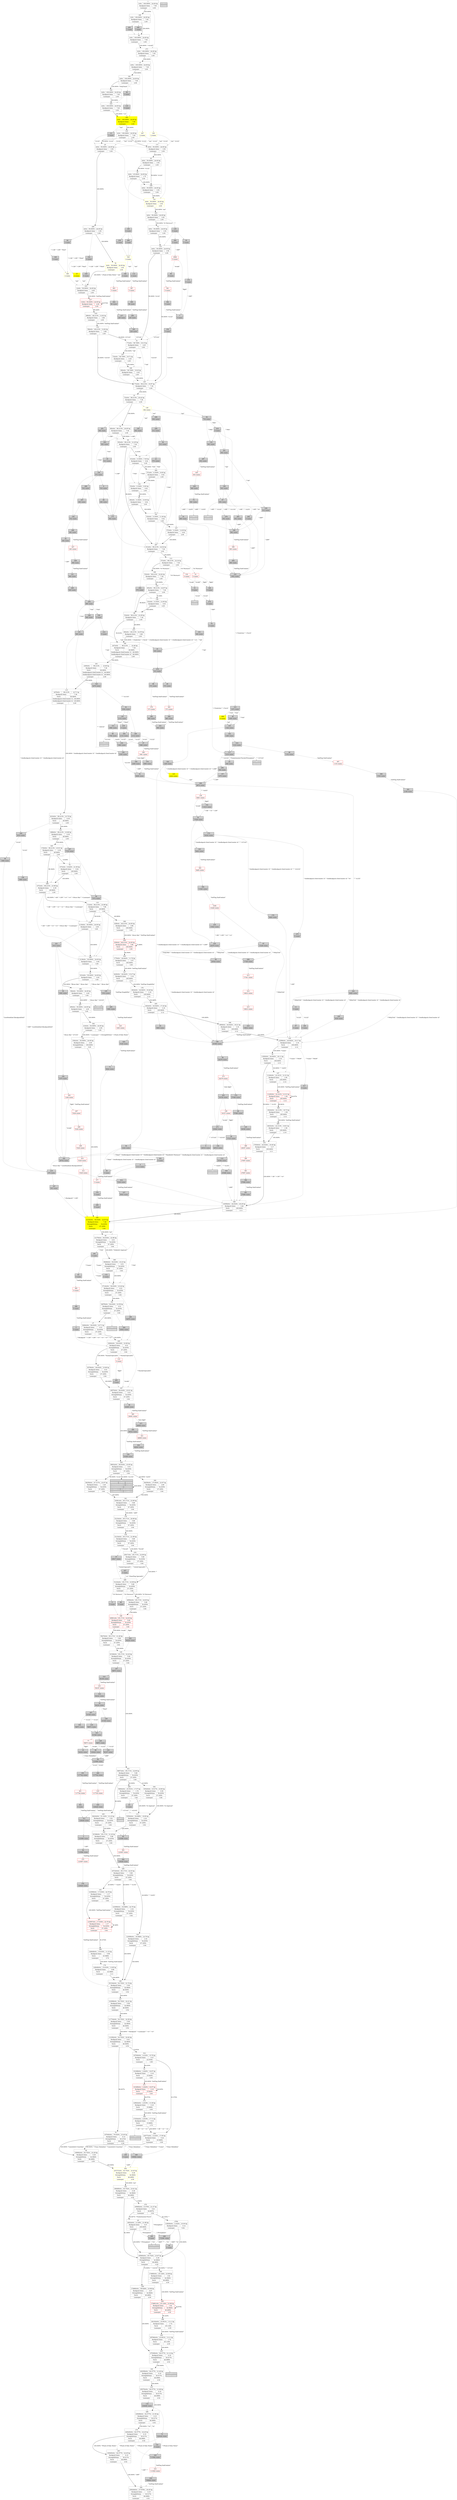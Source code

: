 digraph G {
    1 [shape=record
      ,label="{1|{1stts|100.000%|24.00\ hp}|{Backpack\ items|7.00}|{Laumspur|2.00}}"
      ,URL="https://www.projectaon.org/en/xhtml/lw/04tcod/sect1.htm"
      ,color="/svg/gray"];
    2 [shape=record
      ,label="{2|0\ states}"
      ,URL="https://www.projectaon.org/en/xhtml/lw/04tcod/sect2.htm"
      ,style=filled];
    3 [shape=record
      ,label="{3|123096\ states}"
      ,URL="https://www.projectaon.org/en/xhtml/lw/04tcod/sect3.htm"
      ,style=filled];
    4 [shape=record
      ,label="{4|2112\ states}"
      ,URL="https://www.projectaon.org/en/xhtml/lw/04tcod/sect4.htm"
      ,style=filled];
    5 [shape=record
      ,label="{5|0\ states}"
      ,URL="https://www.projectaon.org/en/xhtml/lw/04tcod/sect5.htm"
      ,style=filled];
    6 [shape=record
      ,label="{6|532\ states}"
      ,URL="https://www.projectaon.org/en/xhtml/lw/04tcod/sect6.htm"
      ,style=filled];
    7 [shape=record
      ,label="{7|0\ states}"
      ,URL="https://www.projectaon.org/en/xhtml/lw/04tcod/sect7.htm"
      ,style=filled];
    8 [shape=record
      ,label="{8|{2016stts|98.213%|23.79\ hp}|{Backpack\ items|6.39}|{Torch|49.090%}|{Laumspur|2.00}}"
      ,URL="https://www.projectaon.org/en/xhtml/lw/04tcod/sect8.htm"
      ,color="/svg/gray"];
    9 [shape=record
      ,label="{9|26518\ states}"
      ,URL="https://www.projectaon.org/en/xhtml/lw/04tcod/sect9.htm"
      ,style=filled];
    10 [shape=record
       ,label="{10|64224\ states}"
       ,URL="https://www.projectaon.org/en/xhtml/lw/04tcod/sect10.htm"
       ,style=filled];
    11 [shape=record
       ,label="{11|0\ states}"
       ,URL="https://www.projectaon.org/en/xhtml/lw/04tcod/sect11.htm"
       ,style=filled];
    12 [shape=record
       ,label="{12|{117744stts|83.752%|22.56\ hp}|{Backpack\ items|5.58}|{StrengthPotion|42.984%}|{Torch|46.500%}|{Laumspur|3.54}}"
       ,URL="https://www.projectaon.org/en/xhtml/lw/04tcod/sect12.htm"
       ,color="/svg/gray"];
    13 [shape=record
       ,label="{13|2\ states}"
       ,URL="https://www.projectaon.org/en/xhtml/lw/04tcod/sect13.htm"
       ,style=filled];
    14 [shape=record
       ,label="{14|0\ states}"
       ,URL="https://www.projectaon.org/en/xhtml/lw/04tcod/sect14.htm"
       ,color="/svg/red"];
    15 [shape=record
       ,label="{15|{612stts|0.304%|7.00\ hp}|{Backpack\ items|0.02}|{Laumspur|2.00}}"
       ,URL="https://www.projectaon.org/en/xhtml/lw/04tcod/sect15.htm"
       ,color="/svg/gray"];
    16 [shape=record
       ,label="{16|880\ states}"
       ,URL="https://www.projectaon.org/en/xhtml/lw/04tcod/sect16.htm"
       ,style=filled];
    17 [shape=record
       ,label="{17|0\ states}"
       ,URL="https://www.projectaon.org/en/xhtml/lw/04tcod/sect17.htm"
       ,style=filled
       ,fontcolor="/svg/white"];
    18 [shape=record
       ,label="{18|612\ states}"
       ,URL="https://www.projectaon.org/en/xhtml/lw/04tcod/sect18.htm"
       ,style=filled];
    19 [shape=record
       ,label="{19|4\ states}"
       ,URL="https://www.projectaon.org/en/xhtml/lw/04tcod/sect19.htm"
       ,style=filled
       ,color="/svg/yellow"];
    20 [shape=record
       ,label="{20|{56256stts|47.317%|23.97\ hp}|{Backpack\ items|3.26}|{StrengthPotion|52.835%}|{Torch|47.165%}|{Laumspur|3.64}}"
       ,URL="https://www.projectaon.org/en/xhtml/lw/04tcod/sect20.htm"
       ,color="/svg/gray"];
    21 [shape=record
       ,label="{21|572\ states}"
       ,URL="https://www.projectaon.org/en/xhtml/lw/04tcod/sect21.htm"
       ,style=filled];
    22 [shape=record
       ,label="{22|648\ states}"
       ,URL="https://www.projectaon.org/en/xhtml/lw/04tcod/sect22.htm"
       ,style=filled];
    23 [shape=record
       ,label="{23|{1914stts|50.000%|24.00\ hp}|{Backpack\ items|4.00}|{Laumspur|3.00}}"
       ,URL="https://www.projectaon.org/en/xhtml/lw/04tcod/sect23.htm"
       ,color="/svg/gray"];
    24 [shape=record
       ,label="{24|64224\ states}"
       ,URL="https://www.projectaon.org/en/xhtml/lw/04tcod/sect24.htm"
       ,style=filled];
    25 [shape=record
       ,label="{25|{4stts|50.000%|24.00\ hp}|{Backpack\ items|3.50}|{Laumspur|2.00}}"
       ,URL="https://www.projectaon.org/en/xhtml/lw/04tcod/sect25.htm"
       ,color="/svg/gray"];
    27 [shape=record
       ,label="{27|{32842stts|94.634%|23.71\ hp}|{Backpack\ items|6.51}|{StrengthPotion|52.835%}|{Torch|47.165%}|{Laumspur|3.64}}"
       ,URL="https://www.projectaon.org/en/xhtml/lw/04tcod/sect27.htm"
       ,color="/svg/gray"];
    28 [shape=record
       ,label="{28|17310\ states}"
       ,URL="https://www.projectaon.org/en/xhtml/lw/04tcod/sect28.htm"
       ,style=filled];
    29 [shape=record
       ,label="{29|{40024stts|4.128%|21.88\ hp}|{Backpack\ items|0.27}|{Torch|100.000%}|{Laumspur|1.93}}"
       ,URL="https://www.projectaon.org/en/xhtml/lw/04tcod/sect29.htm"
       ,color="/svg/gray"];
    30 [shape=record
       ,label="{30|0\ states}"
       ,URL="https://www.projectaon.org/en/xhtml/lw/04tcod/sect30.htm"
       ,style=filled];
    31 [shape=record
       ,label="{31|0\ states}"
       ,URL="https://www.projectaon.org/en/xhtml/lw/04tcod/sect31.htm"
       ,style=filled];
    32 [shape=record
       ,label="{32|8698\ states}"
       ,URL="https://www.projectaon.org/en/xhtml/lw/04tcod/sect32.htm"
       ,style=filled];
    33 [shape=record
       ,label="{33|{732stts|98.213%|20.42\ hp}|{Backpack\ items|7.36}|{Laumspur|2.00}}"
       ,URL="https://www.projectaon.org/en/xhtml/lw/04tcod/sect33.htm"
       ,color="/svg/gray"];
    34 [shape=record
       ,label="{34|0\ states}"
       ,URL="https://www.projectaon.org/en/xhtml/lw/04tcod/sect34.htm"
       ,style=filled];
    35 [shape=record
       ,label="{35|{11920stts|44.642%|20.11\ hp}|{Backpack\ items|3.18}|{Torch|100.000%}|{Laumspur|2.12}}"
       ,URL="https://www.projectaon.org/en/xhtml/lw/04tcod/sect35.htm"
       ,color="/svg/gray"];
    37 [shape=record
       ,label="{37|{2stts|100.000%|24.00\ hp}|{Backpack\ items|7.00}|{Laumspur|2.00}}"
       ,URL="https://www.projectaon.org/en/xhtml/lw/04tcod/sect37.htm"
       ,color="/svg/gray"];
    38 [shape=record
       ,label="{38|{652stts|98.213%|21.65\ hp}|{Backpack\ items|7.36}|{Laumspur|2.00}}"
       ,URL="https://www.projectaon.org/en/xhtml/lw/04tcod/sect38.htm"
       ,color="/svg/gray"];
    39 [shape=record
       ,label="{39|{123096stts|34.068%|22.76\ hp}|{Backpack\ items|2.34}|{StrengthPotion|52.835%}|{Torch|47.165%}|{Laumspur|3.64}}"
       ,URL="https://www.projectaon.org/en/xhtml/lw/04tcod/sect39.htm"
       ,color="/svg/gray"];
    40 [shape=record
       ,label="{40|{41378stts|94.634%|22.96\ hp}|{Backpack\ items|6.51}|{StrengthPotion|52.835%}|{Torch|47.165%}|{Laumspur|3.64}}"
       ,URL="https://www.projectaon.org/en/xhtml/lw/04tcod/sect40.htm"
       ,color="/svg/gray"];
    41 [shape=record
       ,label="{41|452\ states}"
       ,URL="https://www.projectaon.org/en/xhtml/lw/04tcod/sect41.htm"
       ,style=filled];
    42 [shape=record
       ,label="{42|24211\ states}"
       ,URL="https://www.projectaon.org/en/xhtml/lw/04tcod/sect42.htm"
       ,style=filled
       ,fontcolor="/svg/white"];
    43 [shape=record
       ,label="{43|0\ states}"
       ,URL="https://www.projectaon.org/en/xhtml/lw/04tcod/sect43.htm"
       ,style=filled];
    44 [shape=record
       ,label="{44|4\ states}"
       ,URL="https://www.projectaon.org/en/xhtml/lw/04tcod/sect44.htm"
       ,style=filled];
    45 [shape=record
       ,label="{45|{30706stts|94.634%|23.86\ hp}|{Backpack\ items|6.51}|{StrengthPotion|52.835%}|{Torch|47.165%}|{Laumspur|3.64}}"
       ,URL="https://www.projectaon.org/en/xhtml/lw/04tcod/sect45.htm"
       ,color="/svg/gray"];
    48 [shape=record
       ,label="{48|1408\ states}"
       ,URL="https://www.projectaon.org/en/xhtml/lw/04tcod/sect48.htm"
       ,style=filled];
    49 [shape=record
       ,label="{49|{109062stts|83.752%|23.29\ hp}|{Backpack\ items|6.38}|{StrengthPotion|42.984%}|{Torch|46.499%}|{Laumspur|4.50}}"
       ,URL="https://www.projectaon.org/en/xhtml/lw/04tcod/sect49.htm"
       ,color="/svg/gray"];
    50 [shape=record
       ,label="{50|1692\ states}"
       ,URL="https://www.projectaon.org/en/xhtml/lw/04tcod/sect50.htm"
       ,style=filled];
    51 [shape=record
       ,label="{51|{772stts|58.749%|18.15\ hp}|{Backpack\ items|4.45}|{Laumspur|2.00}}"
       ,URL="https://www.projectaon.org/en/xhtml/lw/04tcod/sect51.htm"
       ,color="/svg/gray"];
    52 [shape=record
       ,label="{52|492\ states}"
       ,URL="https://www.projectaon.org/en/xhtml/lw/04tcod/sect52.htm"
       ,style=filled];
    54 [shape=record
       ,label="{54|2244\ states}"
       ,URL="https://www.projectaon.org/en/xhtml/lw/04tcod/sect54.htm"
       ,style=filled];
    55 [shape=record
       ,label="{55|{37142stts|94.634%|23.44\ hp}|{Backpack\ items|6.51}|{StrengthPotion|52.835%}|{Torch|47.165%}|{Laumspur|3.64}}"
       ,URL="https://www.projectaon.org/en/xhtml/lw/04tcod/sect55.htm"
       ,color="/svg/gray"];
    57 [shape=record
       ,label="{57|25617\ states}"
       ,URL="https://www.projectaon.org/en/xhtml/lw/04tcod/sect57.htm"
       ,style=filled];
    58 [shape=record
       ,label="{58|0\ states}"
       ,URL="https://www.projectaon.org/en/xhtml/lw/04tcod/sect58.htm"
       ,style=filled];
    59 [shape=record
       ,label="{59|123096\ states}"
       ,URL="https://www.projectaon.org/en/xhtml/lw/04tcod/sect59.htm"
       ,style=filled];
    60 [shape=record
       ,label="{60|20544\ states}"
       ,URL="https://www.projectaon.org/en/xhtml/lw/04tcod/sect60.htm"
       ,style=filled];
    61 [shape=record
       ,label="{61|2304\ states}"
       ,URL="https://www.projectaon.org/en/xhtml/lw/04tcod/sect61.htm"
       ,style=filled];
    63 [shape=record
       ,label="{63|{4stts|50.000%|24.00\ hp}|{Backpack\ items|3.50}|{Laumspur|2.00}}"
       ,URL="https://www.projectaon.org/en/xhtml/lw/04tcod/sect63.htm"
       ,color="/svg/gray"];
    64 [shape=record
       ,label="{64|1572\ states}"
       ,URL="https://www.projectaon.org/en/xhtml/lw/04tcod/sect64.htm"
       ,style=filled];
    66 [shape=record
       ,label="{66|{59270stts|85.171%|21.40\ hp}|{Backpack\ items|5.86}|{StrengthPotion|52.835%}|{Torch|47.165%}|{Laumspur|3.64}}"
       ,URL="https://www.projectaon.org/en/xhtml/lw/04tcod/sect66.htm"
       ,color="/svg/gray"];
    67 [shape=record
       ,label="{67|652\ states}"
       ,URL="https://www.projectaon.org/en/xhtml/lw/04tcod/sect67.htm"
       ,style=filled];
    68 [shape=record
       ,label="{68|{532stts|98.213%|23.09\ hp}|{Backpack\ items|7.36}|{Laumspur|2.00}}"
       ,URL="https://www.projectaon.org/en/xhtml/lw/04tcod/sect68.htm"
       ,color="/svg/gray"];
    69 [shape=record
       ,label="{69|27460\ states}"
       ,URL="https://www.projectaon.org/en/xhtml/lw/04tcod/sect69.htm"
       ,style=filled];
    70 [shape=record
       ,label="{70|{107040stts|79.520%|23.40\ hp}|{Backpack\ items|6.14}|{StrengthPotion|45.272%}|{Torch|46.634%}|{Laumspur|4.58}}"
       ,URL="https://www.projectaon.org/en/xhtml/lw/04tcod/sect70.htm"
       ,color="/svg/gray"];
    71 [shape=record
       ,label="{71|8944\ states}"
       ,URL="https://www.projectaon.org/en/xhtml/lw/04tcod/sect71.htm"
       ,style=filled];
    72 [shape=record
       ,label="{72|{4stts|50.000%|24.00\ hp}|{Backpack\ items|3.50}|{Laumspur|2.00}}"
       ,URL="https://www.projectaon.org/en/xhtml/lw/04tcod/sect72.htm"
       ,color="/svg/gray"];
    73 [shape=record
       ,label="{73|226240\ states}"
       ,URL="https://www.projectaon.org/en/xhtml/lw/04tcod/sect73.htm"
       ,style=filled];
    74 [shape=record
       ,label="{74|{692stts|98.213%|20.85\ hp}|{Backpack\ items|7.36}|{Laumspur|2.00}}"
       ,URL="https://www.projectaon.org/en/xhtml/lw/04tcod/sect74.htm"
       ,color="/svg/gray"];
    75 [shape=record
       ,label="{75|961\ states}"
       ,URL="https://www.projectaon.org/en/xhtml/lw/04tcod/sect75.htm"
       ,style=filled];
    76 [shape=record
       ,label="{76|{1572stts|0.624%|21.00\ hp}|{Backpack\ items|0.04}|{Torch|100.000%}|{Laumspur|2.00}}"
       ,URL="https://www.projectaon.org/en/xhtml/lw/04tcod/sect76.htm"
       ,color="/svg/gray"];
    77 [shape=record
       ,label="{77|58873\ states}"
       ,URL="https://www.projectaon.org/en/xhtml/lw/04tcod/sect77.htm"
       ,color="/svg/red"];
    78 [shape=record
       ,label="{78|{4stts|50.000%|24.00\ hp}|{Backpack\ items|3.50}|{Laumspur|2.00}}"
       ,URL="https://www.projectaon.org/en/xhtml/lw/04tcod/sect78.htm"
       ,color="/svg/yellow"];
    79 [shape=record
       ,label="{79|0\ states}"
       ,URL="https://www.projectaon.org/en/xhtml/lw/04tcod/sect79.htm"
       ,style=filled];
    80 [shape=record
       ,label="{80|492\ states}"
       ,URL="https://www.projectaon.org/en/xhtml/lw/04tcod/sect80.htm"
       ,style=filled];
    81 [shape=record
       ,label="{81|17028\ states}"
       ,URL="https://www.projectaon.org/en/xhtml/lw/04tcod/sect81.htm"
       ,style=filled];
    82 [shape=record
       ,label="{82|612\ states}"
       ,URL="https://www.projectaon.org/en/xhtml/lw/04tcod/sect82.htm"
       ,style=filled];
    83 [shape=record
       ,label="{83|3808\ states}"
       ,URL="https://www.projectaon.org/en/xhtml/lw/04tcod/sect83.htm"
       ,style=filled];
    84 [shape=record
       ,label="{84|{1stts|100.000%|24.00\ hp}|{Backpack\ items|7.00}|{Laumspur|2.00}}"
       ,URL="https://www.projectaon.org/en/xhtml/lw/04tcod/sect84.htm"
       ,color="/svg/gray"];
    85 [shape=record
       ,label="{85|162873\ states}"
       ,URL="https://www.projectaon.org/en/xhtml/lw/04tcod/sect85.htm"
       ,style=filled
       ,fontcolor="/svg/white"];
    86 [shape=record
       ,label="{86|0\ states}"
       ,URL="https://www.projectaon.org/en/xhtml/lw/04tcod/sect86.htm"
       ,style=filled];
    87 [shape=record
       ,label="{87|13248\ states}"
       ,URL="https://www.projectaon.org/en/xhtml/lw/04tcod/sect87.htm"
       ,style=filled];
    91 [shape=record
       ,label="{91|{492stts|0.304%|10.00\ hp}|{Backpack\ items|0.02}|{Laumspur|2.00}}"
       ,URL="https://www.projectaon.org/en/xhtml/lw/04tcod/sect91.htm"
       ,color="/svg/gray"];
    92 [shape=record
       ,label="{92|732\ states}"
       ,URL="https://www.projectaon.org/en/xhtml/lw/04tcod/sect92.htm"
       ,style=filled];
    94 [shape=record
       ,label="{94|1868\ states}"
       ,URL="https://www.projectaon.org/en/xhtml/lw/04tcod/sect94.htm"
       ,style=filled];
    95 [shape=record
       ,label="{95|{4stts|25.000%|24.00\ hp}|{Backpack\ items|1.75}|{Laumspur|2.00}}"
       ,URL="https://www.projectaon.org/en/xhtml/lw/04tcod/sect95.htm"
       ,color="/svg/gray"];
    96 [shape=record
       ,label="{96|1788\ states}"
       ,URL="https://www.projectaon.org/en/xhtml/lw/04tcod/sect96.htm"
       ,style=filled];
    97 [shape=record
       ,label="{97|0\ states}"
       ,URL="https://www.projectaon.org/en/xhtml/lw/04tcod/sect97.htm"
       ,style=filled];
    98 [shape=record
       ,label="{98|120420\ states}"
       ,URL="https://www.projectaon.org/en/xhtml/lw/04tcod/sect98.htm"
       ,style=filled];
    99 [shape=record
       ,label="{99|505\ states}"
       ,URL="https://www.projectaon.org/en/xhtml/lw/04tcod/sect99.htm"
       ,style=filled
       ,fontcolor="/svg/white"];
    100 [shape=record
        ,label="{100|{263056stts|82.577%|21.40\ hp}|{Backpack\ items|6.19}|{StrengthPotion|30.517%}|{Torch|46.099%}|{Laumspur|4.52}}"
        ,URL="https://www.projectaon.org/en/xhtml/lw/04tcod/sect100.htm"
        ,color="/svg/gray"];
    101 [shape=record
        ,label="{101|800\ states}"
        ,URL="https://www.projectaon.org/en/xhtml/lw/04tcod/sect101.htm"
        ,style=filled];
    102 [shape=record
        ,label="{102|4\ states}"
        ,URL="https://www.projectaon.org/en/xhtml/lw/04tcod/sect102.htm"
        ,style=filled];
    103 [shape=record
        ,label="{103|56197\ states}"
        ,URL="https://www.projectaon.org/en/xhtml/lw/04tcod/sect103.htm"
        ,style=filled];
    104 [shape=record
        ,label="{104|26518\ states}"
        ,URL="https://www.projectaon.org/en/xhtml/lw/04tcod/sect104.htm"
        ,style=filled];
    105 [shape=record
        ,label="{105|1914\ states}"
        ,URL="https://www.projectaon.org/en/xhtml/lw/04tcod/sect105.htm"
        ,style=filled];
    106 [shape=record
        ,label="{106|652\ states}"
        ,URL="https://www.projectaon.org/en/xhtml/lw/04tcod/sect106.htm"
        ,style=filled];
    107 [shape=record
        ,label="{107|58872\ states}"
        ,URL="https://www.projectaon.org/en/xhtml/lw/04tcod/sect107.htm"
        ,style=filled];
    108 [shape=record
        ,label="{108|16157\ states}"
        ,URL="https://www.projectaon.org/en/xhtml/lw/04tcod/sect108.htm"
        ,color="/svg/red"];
    109 [shape=record
        ,label="{109|{172544stts|2.819%|17.71\ hp}|{Backpack\ items|0.15}|{Torch|15.899%}|{Laumspur|3.75}}"
        ,URL="https://www.projectaon.org/en/xhtml/lw/04tcod/sect109.htm"
        ,color="/svg/gray"];
    110 [shape=record
        ,label="{110|0\ states}"
        ,URL="https://www.projectaon.org/en/xhtml/lw/04tcod/sect110.htm"
        ,style=filled];
    111 [shape=record
        ,label="{111|{53520stts|34.068%|18.90\ hp}|{Backpack\ items|2.34}|{StrengthPotion|52.835%}|{Torch|47.165%}|{Laumspur|3.64}}"
        ,URL="https://www.projectaon.org/en/xhtml/lw/04tcod/sect111.htm"
        ,color="/svg/gray"];
    112 [shape=record
        ,label="{112|25364\ states}"
        ,URL="https://www.projectaon.org/en/xhtml/lw/04tcod/sect112.htm"
        ,style=filled];
    113 [shape=record
        ,label="{113|{572stts|98.213%|22.34\ hp}|{Backpack\ items|7.36}|{Laumspur|2.00}}"
        ,URL="https://www.projectaon.org/en/xhtml/lw/04tcod/sect113.htm"
        ,color="/svg/gray"];
    115 [shape=record
        ,label="{115|{2476stts|98.213%|23.71\ hp}|{Backpack\ items|7.36}|{Torch|49.090%}|{GenBackpack\ (GenCounter\ 3)|49.090%}|{GenBackpack\ (GenCounter\ 4)|49.090%}|{Laumspur|2.00}}"
        ,URL="https://www.projectaon.org/en/xhtml/lw/04tcod/sect115.htm"
        ,color="/svg/gray"];
    116 [shape=record
        ,label="{116|{51234stts|85.171%|20.99\ hp}|{Backpack\ items|5.86}|{StrengthPotion|52.835%}|{Torch|47.165%}|{Laumspur|3.64}}"
        ,URL="https://www.projectaon.org/en/xhtml/lw/04tcod/sect116.htm"
        ,color="/svg/gray"];
    117 [shape=record
        ,label="{117|1216\ states}"
        ,URL="https://www.projectaon.org/en/xhtml/lw/04tcod/sect117.htm"
        ,style=filled];
    118 [shape=record
        ,label="{118|{712stts|98.213%|23.98\ hp}|{Backpack\ items|7.86}|{Torch|49.090%}|{Laumspur|3.00}}"
        ,URL="https://www.projectaon.org/en/xhtml/lw/04tcod/sect118.htm"
        ,color="/svg/gray"];
    119 [shape=record
        ,label="{119|238496\ states}"
        ,URL="https://www.projectaon.org/en/xhtml/lw/04tcod/sect119.htm"
        ,style=filled];
    120 [shape=record
        ,label="{120|{772stts|98.213%|19.97\ hp}|{Backpack\ items|7.36}|{Laumspur|2.00}}"
        ,URL="https://www.projectaon.org/en/xhtml/lw/04tcod/sect120.htm"
        ,color="/svg/gray"];
    121 [shape=record
        ,label="{121|960\ states}"
        ,URL="https://www.projectaon.org/en/xhtml/lw/04tcod/sect121.htm"
        ,style=filled];
    122 [shape=record
        ,label="{122|0\ states}"
        ,URL="https://www.projectaon.org/en/xhtml/lw/04tcod/sect122.htm"
        ,style=filled];
    123 [shape=record
        ,label="{123|1852\ states}"
        ,URL="https://www.projectaon.org/en/xhtml/lw/04tcod/sect123.htm"
        ,style=filled];
    124 [shape=record
        ,label="{124|{61548stts|85.171%|22.20\ hp}|{Backpack\ items|5.86}|{StrengthPotion|52.835%}|{Torch|47.165%}|{Laumspur|3.64}}"
        ,URL="https://www.projectaon.org/en/xhtml/lw/04tcod/sect124.htm"
        ,color="/svg/gray"];
    126 [shape=record
        ,label="{126|2\ states}"
        ,URL="https://www.projectaon.org/en/xhtml/lw/04tcod/sect126.htm"
        ,color="/svg/yellow"];
    127 [shape=record
        ,label="{127|{4240stts|44.642%|15.27\ hp}|{Backpack\ items|3.18}|{Torch|100.000%}|{Laumspur|2.12}}"
        ,URL="https://www.projectaon.org/en/xhtml/lw/04tcod/sect127.htm"
        ,color="/svg/gray"];
    128 [shape=record
        ,label="{128|58872\ states}"
        ,URL="https://www.projectaon.org/en/xhtml/lw/04tcod/sect128.htm"
        ,style=filled];
    129 [shape=record
        ,label="{129|2244\ states}"
        ,URL="https://www.projectaon.org/en/xhtml/lw/04tcod/sect129.htm"
        ,style=filled
        ,color="/svg/yellow"];
    130 [shape=record
        ,label="{130|{532stts|0.332%|12.00\ hp}|{Backpack\ items|0.03}|{Laumspur|2.00}}"
        ,URL="https://www.projectaon.org/en/xhtml/lw/04tcod/sect130.htm"
        ,color="/svg/gray"];
    131 [shape=record
        ,label="{131|{1562stts|50.000%|24.00\ hp}|{Backpack\ items|4.00}|{StrengthPotion|100.000%}|{Laumspur|5.00}}"
        ,URL="https://www.projectaon.org/en/xhtml/lw/04tcod/sect131.htm"
        ,color="/svg/gray"];
    132 [shape=record
        ,label="{132|692\ states}"
        ,URL="https://www.projectaon.org/en/xhtml/lw/04tcod/sect132.htm"
        ,style=filled];
    133 [shape=record
        ,label="{133|0\ states}"
        ,URL="https://www.projectaon.org/en/xhtml/lw/04tcod/sect133.htm"
        ,color="/svg/red"];
    134 [shape=record
        ,label="{134|{532stts|0.304%|9.00\ hp}|{Backpack\ items|0.02}|{Laumspur|2.00}}"
        ,URL="https://www.projectaon.org/en/xhtml/lw/04tcod/sect134.htm"
        ,color="/svg/gray"];
    135 [shape=record
        ,label="{135|0\ states}"
        ,URL="https://www.projectaon.org/en/xhtml/lw/04tcod/sect135.htm"
        ,style=filled];
    136 [shape=record
        ,label="{136|2132\ states}"
        ,URL="https://www.projectaon.org/en/xhtml/lw/04tcod/sect136.htm"
        ,style=filled];
    137 [shape=record
        ,label="{137|{123096stts|83.752%|22.21\ hp}|{Backpack\ items|5.58}|{StrengthPotion|42.984%}|{Torch|46.500%}|{Laumspur|3.54}}"
        ,URL="https://www.projectaon.org/en/xhtml/lw/04tcod/sect137.htm"
        ,color="/svg/gray"];
    138 [shape=record
        ,label="{138|8491\ states}"
        ,URL="https://www.projectaon.org/en/xhtml/lw/04tcod/sect138.htm"
        ,color="/svg/red"];
    139 [shape=record
        ,label="{139|692\ states}"
        ,URL="https://www.projectaon.org/en/xhtml/lw/04tcod/sect139.htm"
        ,color="/svg/yellow"];
    140 [shape=record
        ,label="{140|{112392stts|83.752%|22.82\ hp}|{Backpack\ items|6.41}|{StrengthPotion|42.984%}|{Torch|46.500%}|{Laumspur|4.54}}"
        ,URL="https://www.projectaon.org/en/xhtml/lw/04tcod/sect140.htm"
        ,color="/svg/gray"];
    141 [shape=record
        ,label="{141|{4stts|50.000%|24.00\ hp}|{Backpack\ items|3.50}|{Laumspur|2.00}}"
        ,URL="https://www.projectaon.org/en/xhtml/lw/04tcod/sect141.htm"
        ,color="/svg/yellow"];
    142 [shape=record
        ,label="{142|{196468stts|83.752%|23.61\ hp}|{Backpack\ items|6.38}|{StrengthPotion|42.984%}|{Torch|46.499%}|{Laumspur|4.50}}"
        ,URL="https://www.projectaon.org/en/xhtml/lw/04tcod/sect142.htm"
        ,color="/svg/gray"];
    144 [shape=record
        ,label="{144|32843\ states}"
        ,URL="https://www.projectaon.org/en/xhtml/lw/04tcod/sect144.htm"
        ,style=filled
        ,fontcolor="/svg/white"];
    145 [shape=record
        ,label="{145|1344\ states}"
        ,URL="https://www.projectaon.org/en/xhtml/lw/04tcod/sect145.htm"
        ,style=filled];
    146 [shape=record
        ,label="{146|0\ states}"
        ,URL="https://www.projectaon.org/en/xhtml/lw/04tcod/sect146.htm"
        ,style=filled];
    148 [shape=record
        ,label="{148|{251544stts|83.752%|21.74\ hp}|{Backpack\ items|5.58}|{StrengthPotion|42.984%}|{Torch|46.500%}|{Laumspur|3.54}}"
        ,URL="https://www.projectaon.org/en/xhtml/lw/04tcod/sect148.htm"
        ,color="/svg/gray"];
    149 [shape=record
        ,label="{149|4\ states}"
        ,URL="https://www.projectaon.org/en/xhtml/lw/04tcod/sect149.htm"
        ,style=filled];
    150 [shape=record
        ,label="{150|572\ states}"
        ,URL="https://www.projectaon.org/en/xhtml/lw/04tcod/sect150.htm"
        ,style=filled];
    151 [shape=record
        ,label="{151|{1868stts|98.213%|23.86\ hp}|{Backpack\ items|6.39}|{Torch|49.090%}|{Laumspur|2.00}}"
        ,URL="https://www.projectaon.org/en/xhtml/lw/04tcod/sect151.htm"
        ,color="/svg/gray"];
    152 [shape=record
        ,label="{152|11616\ states}"
        ,URL="https://www.projectaon.org/en/xhtml/lw/04tcod/sect152.htm"
        ,style=filled];
    154 [shape=record
        ,label="{154|0\ states}"
        ,URL="https://www.projectaon.org/en/xhtml/lw/04tcod/sect154.htm"
        ,style=filled];
    155 [shape=record
        ,label="{155|61608\ states}"
        ,URL="https://www.projectaon.org/en/xhtml/lw/04tcod/sect155.htm"
        ,style=filled];
    156 [shape=record
        ,label="{156|0\ states}"
        ,URL="https://www.projectaon.org/en/xhtml/lw/04tcod/sect156.htm"
        ,style=filled];
    157 [shape=record
        ,label="{157|1870\ states}"
        ,URL="https://www.projectaon.org/en/xhtml/lw/04tcod/sect157.htm"
        ,style=filled];
    158 [shape=record
        ,label="{158|1868\ states}"
        ,URL="https://www.projectaon.org/en/xhtml/lw/04tcod/sect158.htm"
        ,style=filled];
    159 [shape=record
        ,label="{159|0\ states}"
        ,URL="https://www.projectaon.org/en/xhtml/lw/04tcod/sect159.htm"
        ,style=filled];
    160 [shape=record
        ,label="{160|{1stts|100.000%|24.00\ hp}|{Backpack\ items|7.00}|{Laumspur|2.00}}"
        ,URL="https://www.projectaon.org/en/xhtml/lw/04tcod/sect160.htm"
        ,color="/svg/gray"];
    161 [shape=record
        ,label="{161|{34978stts|94.634%|23.59\ hp}|{Backpack\ items|6.51}|{StrengthPotion|52.835%}|{Torch|47.165%}|{Laumspur|3.64}}"
        ,URL="https://www.projectaon.org/en/xhtml/lw/04tcod/sect161.htm"
        ,color="/svg/gray"];
    162 [shape=record
        ,label="{162|1280\ states}"
        ,URL="https://www.projectaon.org/en/xhtml/lw/04tcod/sect162.htm"
        ,style=filled];
    163 [shape=record
        ,label="{163|{61548stts|85.171%|21.20\ hp}|{Backpack\ items|5.86}|{StrengthPotion|52.835%}|{Torch|47.165%}|{Laumspur|3.64}}"
        ,URL="https://www.projectaon.org/en/xhtml/lw/04tcod/sect163.htm"
        ,color="/svg/gray"];
    164 [shape=record
        ,label="{164|532\ states}"
        ,URL="https://www.projectaon.org/en/xhtml/lw/04tcod/sect164.htm"
        ,style=filled];
    165 [shape=record
        ,label="{165|{2stts|100.000%|24.00\ hp}|{Backpack\ items|7.00}|{Laumspur|2.00}}"
        ,URL="https://www.projectaon.org/en/xhtml/lw/04tcod/sect165.htm"
        ,style=filled
        ,color="/svg/yellow"];
    166 [shape=record
        ,label="{166|{532stts|98.213%|22.62\ hp}|{Backpack\ items|7.36}|{Laumspur|2.00}}"
        ,URL="https://www.projectaon.org/en/xhtml/lw/04tcod/sect166.htm"
        ,color="/svg/gray"];
    167 [shape=record
        ,label="{167|452\ states}"
        ,URL="https://www.projectaon.org/en/xhtml/lw/04tcod/sect167.htm"
        ,style=filled];
    168 [shape=record
        ,label="{168|0\ states}"
        ,URL="https://www.projectaon.org/en/xhtml/lw/04tcod/sect168.htm"
        ,style=filled];
    170 [shape=record
        ,label="{170|{2136stts|50.000%|24.00\ hp}|{Backpack\ items|4.00}|{Laumspur|3.00}}"
        ,URL="https://www.projectaon.org/en/xhtml/lw/04tcod/sect170.htm"
        ,color="/svg/gray"];
    171 [shape=record
        ,label="{171|{4stts|50.000%|24.00\ hp}|{Backpack\ items|3.50}|{Laumspur|2.00}}"
        ,URL="https://www.projectaon.org/en/xhtml/lw/04tcod/sect171.htm"
        ,color="/svg/gray"];
    172 [shape=record
        ,label="{172|0\ states}"
        ,URL="https://www.projectaon.org/en/xhtml/lw/04tcod/sect172.htm"
        ,style=filled];
    173 [shape=record
        ,label="{173|16242\ states}"
        ,URL="https://www.projectaon.org/en/xhtml/lw/04tcod/sect173.htm"
        ,style=filled];
    174 [shape=record
        ,label="{174|{128448stts|15.616%|13.85\ hp}|{Backpack\ items|0.89}|{Torch|43.598%}|{Laumspur|3.11}}"
        ,URL="https://www.projectaon.org/en/xhtml/lw/04tcod/sect174.htm"
        ,color="/svg/gray"];
    175 [shape=record
        ,label="{175|652\ states}"
        ,URL="https://www.projectaon.org/en/xhtml/lw/04tcod/sect175.htm"
        ,style=filled];
    176 [shape=record
        ,label="{176|0\ states}"
        ,URL="https://www.projectaon.org/en/xhtml/lw/04tcod/sect176.htm"
        ,style=filled];
    177 [shape=record
        ,label="{177|263057\ states}"
        ,URL="https://www.projectaon.org/en/xhtml/lw/04tcod/sect177.htm"
        ,style=filled
        ,fontcolor="/svg/white"];
    178 [shape=record
        ,label="{178|{4024stts|44.642%|16.26\ hp}|{Backpack\ items|3.18}|{Torch|100.000%}|{Laumspur|2.12}}"
        ,URL="https://www.projectaon.org/en/xhtml/lw/04tcod/sect178.htm"
        ,color="/svg/gray"];
    179 [shape=record
        ,label="{179|9464\ states}"
        ,URL="https://www.projectaon.org/en/xhtml/lw/04tcod/sect179.htm"
        ,style=filled];
    180 [shape=record
        ,label="{180|{2472stts|98.213%|23.46\ hp}|{Backpack\ items|7.36}|{Torch|49.090%}|{GenBackpack\ (GenCounter\ 3)|49.090%}|{GenBackpack\ (GenCounter\ 4)|49.090%}|{Laumspur|2.00}}"
        ,URL="https://www.projectaon.org/en/xhtml/lw/04tcod/sect180.htm"
        ,color="/svg/gray"];
    181 [shape=record
        ,label="{181|{56257stts|9.463%|23.97\ hp}|{Backpack\ items|0.65}|{StrengthPotion|52.835%}|{Torch|47.165%}|{Laumspur|3.64}}"
        ,URL="https://www.projectaon.org/en/xhtml/lw/04tcod/sect181.htm"
        ,style=filled
        ,fontcolor="/svg/white"];
    182 [shape=record
        ,label="{182|{2stts|100.000%|24.00\ hp}|{Backpack\ items|7.00}|{Laumspur|2.00}}"
        ,URL="https://www.projectaon.org/en/xhtml/lw/04tcod/sect182.htm"
        ,color="/svg/gray"];
    183 [shape=record
        ,label="{183|{185664stts|83.752%|23.87\ hp}|{Backpack\ items|6.38}|{StrengthPotion|42.984%}|{Torch|46.499%}|{Laumspur|4.50}}"
        ,URL="https://www.projectaon.org/en/xhtml/lw/04tcod/sect183.htm"
        ,color="/svg/gray"];
    184 [shape=record
        ,label="{184|1470\ states}"
        ,URL="https://www.projectaon.org/en/xhtml/lw/04tcod/sect184.htm"
        ,style=filled];
    185 [shape=record
        ,label="{185|{43183stts|94.634%|22.63\ hp}|{Backpack\ items|7.46}|{StrengthPotion|52.835%}|{Torch|47.165%}|{Laumspur|3.64}}"
        ,URL="https://www.projectaon.org/en/xhtml/lw/04tcod/sect185.htm"
        ,style=filled
        ,color="/svg/yellow"];
    186 [shape=record
        ,label="{186|{45891stts|85.171%|24.00\ hp}|{Backpack\ items|5.86}|{StrengthPotion|52.835%}|{Torch|47.165%}|{Laumspur|3.64}}"
        ,URL="https://www.projectaon.org/en/xhtml/lw/04tcod/sect186.htm"
        ,color="/svg/red"];
    187 [shape=record
        ,label="{187|492\ states}"
        ,URL="https://www.projectaon.org/en/xhtml/lw/04tcod/sect187.htm"
        ,style=filled];
    188 [shape=record
        ,label="{188|4\ states}"
        ,URL="https://www.projectaon.org/en/xhtml/lw/04tcod/sect188.htm"
        ,color="/svg/yellow"];
    189 [shape=record
        ,label="{189|2132\ states}"
        ,URL="https://www.projectaon.org/en/xhtml/lw/04tcod/sect189.htm"
        ,style=filled];
    190 [shape=record
        ,label="{190|0\ states}"
        ,URL="https://www.projectaon.org/en/xhtml/lw/04tcod/sect190.htm"
        ,style=filled];
    191 [shape=record
        ,label="{191|{532stts|0.304%|11.00\ hp}|{Backpack\ items|0.02}|{Laumspur|2.00}}"
        ,URL="https://www.projectaon.org/en/xhtml/lw/04tcod/sect191.htm"
        ,color="/svg/gray"];
    192 [shape=record
        ,label="{192|881\ states}"
        ,URL="https://www.projectaon.org/en/xhtml/lw/04tcod/sect192.htm"
        ,style=filled
        ,fontcolor="/svg/white"];
    194 [shape=record
        ,label="{194|2305\ states}"
        ,URL="https://www.projectaon.org/en/xhtml/lw/04tcod/sect194.htm"
        ,style=filled];
    195 [shape=record
        ,label="{195|4\ states}"
        ,URL="https://www.projectaon.org/en/xhtml/lw/04tcod/sect195.htm"
        ,style=filled];
    197 [shape=record
        ,label="{197|1720\ states}"
        ,URL="https://www.projectaon.org/en/xhtml/lw/04tcod/sect197.htm"
        ,style=filled];
    199 [shape=record
        ,label="{199|45396\ states}"
        ,URL="https://www.projectaon.org/en/xhtml/lw/04tcod/sect199.htm"
        ,style=filled];
    200 [shape=record
        ,label="{200|{32842stts|94.634%|23.80\ hp}|{Backpack\ items|6.51}|{StrengthPotion|52.835%}|{Torch|47.165%}|{Laumspur|3.64}}"
        ,URL="https://www.projectaon.org/en/xhtml/lw/04tcod/sect200.htm"
        ,color="/svg/gray"];
    201 [shape=record
        ,label="{201|0\ states}"
        ,URL="https://www.projectaon.org/en/xhtml/lw/04tcod/sect201.htm"
        ,style=filled];
    203 [shape=record
        ,label="{203|16156\ states}"
        ,URL="https://www.projectaon.org/en/xhtml/lw/04tcod/sect203.htm"
        ,style=filled];
    204 [shape=record
        ,label="{204|{207272stts|83.752%|23.45\ hp}|{Backpack\ items|6.38}|{StrengthPotion|42.984%}|{Torch|46.499%}|{Laumspur|4.50}}"
        ,URL="https://www.projectaon.org/en/xhtml/lw/04tcod/sect204.htm"
        ,color="/svg/yellow"];
    205 [shape=record
        ,label="{205|1\ states}"
        ,URL="https://www.projectaon.org/en/xhtml/lw/04tcod/sect205.htm"
        ,style=filled];
    206 [shape=record
        ,label="{206|652\ states}"
        ,URL="https://www.projectaon.org/en/xhtml/lw/04tcod/sect206.htm"
        ,style=filled];
    207 [shape=record
        ,label="{207|61548\ states}"
        ,URL="https://www.projectaon.org/en/xhtml/lw/04tcod/sect207.htm"
        ,style=filled];
    209 [shape=record
        ,label="{209|{50844stts|25.551%|17.57\ hp}|{Backpack\ items|1.76}|{StrengthPotion|52.835%}|{Torch|47.165%}|{Laumspur|3.64}}"
        ,URL="https://www.projectaon.org/en/xhtml/lw/04tcod/sect209.htm"
        ,color="/svg/gray"];
    210 [shape=record
        ,label="{210|0\ states}"
        ,URL="https://www.projectaon.org/en/xhtml/lw/04tcod/sect210.htm"
        ,style=filled];
    211 [shape=record
        ,label="{211|{4stts|50.000%|24.00\ hp}|{Backpack\ items|3.50}|{Laumspur|2.00}}"
        ,URL="https://www.projectaon.org/en/xhtml/lw/04tcod/sect211.htm"
        ,color="/svg/gray"];
    212 [shape=record
        ,label="{212|0\ states}"
        ,URL="https://www.projectaon.org/en/xhtml/lw/04tcod/sect212.htm"
        ,style=filled];
    213 [shape=record
        ,label="{213|{492stts|48.213%|22.55\ hp}|{Backpack\ items|3.86}|{Laumspur|2.00}}"
        ,URL="https://www.projectaon.org/en/xhtml/lw/04tcod/sect213.htm"
        ,color="/svg/gray"];
    214 [shape=record
        ,label="{214|1216\ states}"
        ,URL="https://www.projectaon.org/en/xhtml/lw/04tcod/sect214.htm"
        ,style=filled];
    215 [shape=record
        ,label="{215|{250752stts|82.577%|21.68\ hp}|{Backpack\ items|6.19}|{StrengthPotion|30.517%}|{Torch|46.099%}|{Laumspur|4.52}}"
        ,URL="https://www.projectaon.org/en/xhtml/lw/04tcod/sect215.htm"
        ,color="/svg/gray"];
    216 [shape=record
        ,label="{216|0\ states}"
        ,URL="https://www.projectaon.org/en/xhtml/lw/04tcod/sect216.htm"
        ,style=filled];
    217 [shape=record
        ,label="{217|240\ states}"
        ,URL="https://www.projectaon.org/en/xhtml/lw/04tcod/sect217.htm"
        ,style=filled];
    218 [shape=record
        ,label="{218|58872\ states}"
        ,URL="https://www.projectaon.org/en/xhtml/lw/04tcod/sect218.htm"
        ,style=filled];
    219 [shape=record
        ,label="{219|476\ states}"
        ,URL="https://www.projectaon.org/en/xhtml/lw/04tcod/sect219.htm"
        ,style=filled];
    220 [shape=record
        ,label="{220|{64224stts|51.102%|21.23\ hp}|{Backpack\ items|3.52}|{StrengthPotion|52.835%}|{Torch|47.165%}|{Laumspur|3.64}}"
        ,URL="https://www.projectaon.org/en/xhtml/lw/04tcod/sect220.htm"
        ,color="/svg/gray"];
    221 [shape=record
        ,label="{221|1914\ states}"
        ,URL="https://www.projectaon.org/en/xhtml/lw/04tcod/sect221.htm"
        ,style=filled];
    222 [shape=record
        ,label="{222|{2stts|100.000%|24.00\ hp}|{Backpack\ items|7.00}|{Laumspur|2.00}}"
        ,URL="https://www.projectaon.org/en/xhtml/lw/04tcod/sect222.htm"
        ,color="/svg/gray"];
    223 [shape=record
        ,label="{223|61548\ states}"
        ,URL="https://www.projectaon.org/en/xhtml/lw/04tcod/sect223.htm"
        ,style=filled];
    224 [shape=record
        ,label="{224|24476\ states}"
        ,URL="https://www.projectaon.org/en/xhtml/lw/04tcod/sect224.htm"
        ,style=filled];
    225 [shape=record
        ,label="{225|{58932stts|94.634%|23.95\ hp}|{Backpack\ items|6.51}|{StrengthPotion|52.835%}|{Torch|47.165%}|{Laumspur|3.64}}"
        ,URL="https://www.projectaon.org/en/xhtml/lw/04tcod/sect225.htm"
        ,color="/svg/gray"];
    226 [shape=record
        ,label="{226|612\ states}"
        ,URL="https://www.projectaon.org/en/xhtml/lw/04tcod/sect226.htm"
        ,style=filled];
    227 [shape=record
        ,label="{227|{732stts|58.749%|18.71\ hp}|{Backpack\ items|4.45}|{Laumspur|2.00}}"
        ,URL="https://www.projectaon.org/en/xhtml/lw/04tcod/sect227.htm"
        ,color="/svg/gray"];
    228 [shape=record
        ,label="{228|{2136stts|50.000%|24.00\ hp}|{Backpack\ items|4.00}|{Laumspur|3.00}}"
        ,URL="https://www.projectaon.org/en/xhtml/lw/04tcod/sect228.htm"
        ,color="/svg/gray"];
    229 [shape=record
        ,label="{229|{287664stts|23.951%|13.11\ hp}|{Backpack\ items|1.72}|{Torch|45.118%}|{Laumspur|4.55}}"
        ,URL="https://www.projectaon.org/en/xhtml/lw/04tcod/sect229.htm"
        ,color="/svg/gray"];
    230 [shape=record
        ,label="{230|13920\ states}"
        ,URL="https://www.projectaon.org/en/xhtml/lw/04tcod/sect230.htm"
        ,style=filled];
    231 [shape=record
        ,label="{231|{17636stts|44.634%|19.40\ hp}|{Backpack\ items|3.17}|{Torch|100.000%}|{Laumspur|2.11}}"
        ,URL="https://www.projectaon.org/en/xhtml/lw/04tcod/sect231.htm"
        ,color="/svg/gray"];
    232 [shape=record
        ,label="{232|{492stts|98.213%|22.87\ hp}|{Backpack\ items|7.36}|{Laumspur|2.00}}"
        ,URL="https://www.projectaon.org/en/xhtml/lw/04tcod/sect232.htm"
        ,color="/svg/gray"];
    234 [shape=record
        ,label="{234|1960\ states}"
        ,URL="https://www.projectaon.org/en/xhtml/lw/04tcod/sect234.htm"
        ,style=filled];
    235 [shape=record
        ,label="{235|{275360stts|82.577%|21.12\ hp}|{Backpack\ items|6.19}|{StrengthPotion|30.517%}|{Torch|46.099%}|{Laumspur|4.52}}"
        ,URL="https://www.projectaon.org/en/xhtml/lw/04tcod/sect235.htm"
        ,color="/svg/gray"];
    236 [shape=record
        ,label="{236|612\ states}"
        ,URL="https://www.projectaon.org/en/xhtml/lw/04tcod/sect236.htm"
        ,style=filled];
    237 [shape=record
        ,label="{237|8944\ states}"
        ,URL="https://www.projectaon.org/en/xhtml/lw/04tcod/sect237.htm"
        ,style=filled];
    238 [shape=record
        ,label="{238|61548\ states}"
        ,URL="https://www.projectaon.org/en/xhtml/lw/04tcod/sect238.htm"
        ,style=filled];
    239 [shape=record
        ,label="{239|4\ states}"
        ,URL="https://www.projectaon.org/en/xhtml/lw/04tcod/sect239.htm"
        ,style=filled];
    240 [shape=record
        ,label="{240|2016\ states}"
        ,URL="https://www.projectaon.org/en/xhtml/lw/04tcod/sect240.htm"
        ,style=filled];
    241 [shape=record
        ,label="{241|{2300stts|98.213%|23.60\ hp}|{Backpack\ items|7.36}|{Torch|49.090%}|{GenBackpack\ (GenCounter\ 3)|49.090%}|{GenBackpack\ (GenCounter\ 4)|49.090%}|{Laumspur|2.00}}"
        ,URL="https://www.projectaon.org/en/xhtml/lw/04tcod/sect241.htm"
        ,color="/svg/gray"];
    242 [shape=record
        ,label="{242|653\ states}"
        ,URL="https://www.projectaon.org/en/xhtml/lw/04tcod/sect242.htm"
        ,style=filled
        ,fontcolor="/svg/white"];
    243 [shape=record
        ,label="{243|64224\ states}"
        ,URL="https://www.projectaon.org/en/xhtml/lw/04tcod/sect243.htm"
        ,style=filled];
    244 [shape=record
        ,label="{244|8490\ states}"
        ,URL="https://www.projectaon.org/en/xhtml/lw/04tcod/sect244.htm"
        ,style=filled];
    245 [shape=record
        ,label="{245|{4024stts|44.642%|17.24\ hp}|{Backpack\ items|3.18}|{Torch|100.000%}|{Laumspur|2.12}}"
        ,URL="https://www.projectaon.org/en/xhtml/lw/04tcod/sect245.htm"
        ,color="/svg/gray"];
    246 [shape=record
        ,label="{246|172381\ states}"
        ,URL="https://www.projectaon.org/en/xhtml/lw/04tcod/sect246.htm"
        ,style=filled];
    247 [shape=record
        ,label="{247|2\ states}"
        ,URL="https://www.projectaon.org/en/xhtml/lw/04tcod/sect247.htm"
        ,color="/svg/yellow"];
    248 [shape=record
        ,label="{248|920\ states}"
        ,URL="https://www.projectaon.org/en/xhtml/lw/04tcod/sect248.htm"
        ,style=filled];
    249 [shape=record
        ,label="{249|{187320stts|85.171%|22.03\ hp}|{Backpack\ items|5.86}|{StrengthPotion|52.835%}|{Torch|47.165%}|{Laumspur|3.64}}"
        ,URL="https://www.projectaon.org/en/xhtml/lw/04tcod/sect249.htm"
        ,color="/svg/gray"];
    250 [shape=record
        ,label="{250|4528\ states}"
        ,URL="https://www.projectaon.org/en/xhtml/lw/04tcod/sect250.htm"
        ,style=filled];
    251 [shape=record
        ,label="{251|692\ states}"
        ,URL="https://www.projectaon.org/en/xhtml/lw/04tcod/sect251.htm"
        ,style=filled];
    252 [shape=record
        ,label="{252|572\ states}"
        ,URL="https://www.projectaon.org/en/xhtml/lw/04tcod/sect252.htm"
        ,style=filled];
    253 [shape=record
        ,label="{253|{4stts|50.000%|24.00\ hp}|{Backpack\ items|3.50}|{Laumspur|2.00}}"
        ,URL="https://www.projectaon.org/en/xhtml/lw/04tcod/sect253.htm"
        ,color="/svg/gray"];
    254 [shape=record
        ,label="{254|880\ states}"
        ,URL="https://www.projectaon.org/en/xhtml/lw/04tcod/sect254.htm"
        ,style=filled];
    255 [shape=record
        ,label="{255|{48562stts|85.171%|24.00\ hp}|{Backpack\ items|5.86}|{StrengthPotion|52.835%}|{Torch|47.165%}|{Laumspur|3.64}}"
        ,URL="https://www.projectaon.org/en/xhtml/lw/04tcod/sect255.htm"
        ,color="/svg/gray"];
    256 [shape=record
        ,label="{256|504\ states}"
        ,URL="https://www.projectaon.org/en/xhtml/lw/04tcod/sect256.htm"
        ,style=filled];
    257 [shape=record
        ,label="{257|{490stts|50.000%|24.00\ hp}|{Backpack\ items|4.00}|{Laumspur|3.00}}"
        ,URL="https://www.projectaon.org/en/xhtml/lw/04tcod/sect257.htm"
        ,color="/svg/gray"];
    258 [shape=record
        ,label="{258|{225772stts|4.232%|17.95\ hp}|{Backpack\ items|0.24}|{Torch|43.969%}|{Laumspur|3.08}}"
        ,URL="https://www.projectaon.org/en/xhtml/lw/04tcod/sect258.htm"
        ,color="/svg/gray"];
    259 [shape=record
        ,label="{259|{4stts|50.000%|24.00\ hp}|{Backpack\ items|3.50}|{Laumspur|2.00}}"
        ,URL="https://www.projectaon.org/en/xhtml/lw/04tcod/sect259.htm"
        ,color="/svg/gray"];
    261 [shape=record
        ,label="{261|27696\ states}"
        ,URL="https://www.projectaon.org/en/xhtml/lw/04tcod/sect261.htm"
        ,style=filled];
    262 [shape=record
        ,label="{262|0\ states}"
        ,URL="https://www.projectaon.org/en/xhtml/lw/04tcod/sect262.htm"
        ,style=filled
        ,fontcolor="/svg/white"];
    263 [shape=record
        ,label="{263|652\ states}"
        ,URL="https://www.projectaon.org/en/xhtml/lw/04tcod/sect263.htm"
        ,style=filled];
    264 [shape=record
        ,label="{264|{572stts|0.304%|8.00\ hp}|{Backpack\ items|0.02}|{Laumspur|2.00}}"
        ,URL="https://www.projectaon.org/en/xhtml/lw/04tcod/sect264.htm"
        ,color="/svg/gray"];
    265 [shape=record
        ,label="{265|0\ states}"
        ,URL="https://www.projectaon.org/en/xhtml/lw/04tcod/sect265.htm"
        ,style=filled];
    266 [shape=record
        ,label="{266|4\ states}"
        ,URL="https://www.projectaon.org/en/xhtml/lw/04tcod/sect266.htm"
        ,style=filled];
    267 [shape=record
        ,label="{267|2183\ states}"
        ,URL="https://www.projectaon.org/en/xhtml/lw/04tcod/sect267.htm"
        ,style=filled
        ,fontcolor="/svg/white"];
    268 [shape=record
        ,label="{268|{1572stts|98.213%|23.96\ hp}|{Backpack\ items|6.39}|{Torch|49.090%}|{Laumspur|2.00}}"
        ,URL="https://www.projectaon.org/en/xhtml/lw/04tcod/sect268.htm"
        ,color="/svg/gray"];
    269 [shape=record
        ,label="{269|0\ states}"
        ,URL="https://www.projectaon.org/en/xhtml/lw/04tcod/sect269.htm"
        ,style=filled
        ,color="/svg/yellow"];
    270 [shape=record
        ,label="{270|{185664stts|6.370%|21.27\ hp}|{Backpack\ items|0.41}|{Torch|64.807%}|{Laumspur|3.02}}"
        ,URL="https://www.projectaon.org/en/xhtml/lw/04tcod/sect270.htm"
        ,color="/svg/gray"];
    271 [shape=record
        ,label="{271|43828\ states}"
        ,URL="https://www.projectaon.org/en/xhtml/lw/04tcod/sect271.htm"
        ,style=filled];
    272 [shape=record
        ,label="{272|0\ states}"
        ,URL="https://www.projectaon.org/en/xhtml/lw/04tcod/sect272.htm"
        ,style=filled];
    273 [shape=record
        ,label="{273|{2stts|100.000%|24.00\ hp}|{Backpack\ items|7.00}|{Laumspur|2.00}}"
        ,URL="https://www.projectaon.org/en/xhtml/lw/04tcod/sect273.htm"
        ,color="/svg/gray"];
    274 [shape=record
        ,label="{274|{226240stts|82.577%|22.20\ hp}|{Backpack\ items|6.19}|{StrengthPotion|30.517%}|{Torch|46.099%}|{Laumspur|4.52}}"
        ,URL="https://www.projectaon.org/en/xhtml/lw/04tcod/sect274.htm"
        ,color="/svg/gray"];
    275 [shape=record
        ,label="{275|0\ states}"
        ,URL="https://www.projectaon.org/en/xhtml/lw/04tcod/sect275.htm"
        ,style=filled];
    276 [shape=record
        ,label="{276|412\ states}"
        ,URL="https://www.projectaon.org/en/xhtml/lw/04tcod/sect276.htm"
        ,style=filled];
    278 [shape=record
        ,label="{278|652\ states}"
        ,URL="https://www.projectaon.org/en/xhtml/lw/04tcod/sect278.htm"
        ,style=filled];
    279 [shape=record
        ,label="{279|{25617stts|85.171%|22.99\ hp}|{Backpack\ items|5.86}|{StrengthPotion|52.835%}|{Torch|47.165%}|{Laumspur|3.64}}"
        ,URL="https://www.projectaon.org/en/xhtml/lw/04tcod/sect279.htm"
        ,color="/svg/gray"];
    280 [shape=record
        ,label="{280|{18432stts|22.313%|16.81\ hp}|{Backpack\ items|1.58}|{Torch|100.000%}|{Laumspur|2.10}}"
        ,URL="https://www.projectaon.org/en/xhtml/lw/04tcod/sect280.htm"
        ,color="/svg/gray"];
    281 [shape=record
        ,label="{281|2168\ states}"
        ,URL="https://www.projectaon.org/en/xhtml/lw/04tcod/sect281.htm"
        ,style=filled];
    282 [shape=record
        ,label="{282|{564stts|50.000%|24.00\ hp}|{Backpack\ items|4.00}|{Laumspur|3.00}}"
        ,URL="https://www.projectaon.org/en/xhtml/lw/04tcod/sect282.htm"
        ,color="/svg/gray"];
    283 [shape=record
        ,label="{283|{100400stts|82.577%|22.45\ hp}|{Backpack\ items|6.19}|{StrengthPotion|30.517%}|{Torch|46.099%}|{Laumspur|4.52}}"
        ,URL="https://www.projectaon.org/en/xhtml/lw/04tcod/sect283.htm"
        ,color="/svg/gray"];
    284 [shape=record
        ,label="{284|0\ states}"
        ,URL="https://www.projectaon.org/en/xhtml/lw/04tcod/sect284.htm"
        ,style=filled];
    286 [shape=record
        ,label="{286|34978\ states}"
        ,URL="https://www.projectaon.org/en/xhtml/lw/04tcod/sect286.htm"
        ,style=filled];
    288 [shape=record
        ,label="{288|532\ states}"
        ,URL="https://www.projectaon.org/en/xhtml/lw/04tcod/sect288.htm"
        ,style=filled];
    289 [shape=record
        ,label="{289|{51234stts|85.171%|23.99\ hp}|{Backpack\ items|5.86}|{StrengthPotion|52.835%}|{Torch|47.165%}|{Laumspur|3.64}}"
        ,URL="https://www.projectaon.org/en/xhtml/lw/04tcod/sect289.htm"
        ,color="/svg/gray"];
    290 [shape=record
        ,label="{290|{4stts|50.000%|24.00\ hp}|{Backpack\ items|3.50}|{Laumspur|2.00}}"
        ,URL="https://www.projectaon.org/en/xhtml/lw/04tcod/sect290.htm"
        ,color="/svg/gray"];
    291 [shape=record
        ,label="{291|0\ states}"
        ,URL="https://www.projectaon.org/en/xhtml/lw/04tcod/sect291.htm"
        ,style=filled];
    292 [shape=record
        ,label="{292|0\ states}"
        ,URL="https://www.projectaon.org/en/xhtml/lw/04tcod/sect292.htm"
        ,style=filled];
    293 [shape=record
        ,label="{293|652\ states}"
        ,URL="https://www.projectaon.org/en/xhtml/lw/04tcod/sect293.htm"
        ,style=filled];
    294 [shape=record
        ,label="{294|32842\ states}"
        ,URL="https://www.projectaon.org/en/xhtml/lw/04tcod/sect294.htm"
        ,style=filled];
    295 [shape=record
        ,label="{295|240\ states}"
        ,URL="https://www.projectaon.org/en/xhtml/lw/04tcod/sect295.htm"
        ,style=filled];
    296 [shape=record
        ,label="{296|{238496stts|82.577%|21.94\ hp}|{Backpack\ items|6.19}|{StrengthPotion|30.517%}|{Torch|46.099%}|{Laumspur|4.52}}"
        ,URL="https://www.projectaon.org/en/xhtml/lw/04tcod/sect296.htm"
        ,color="/svg/gray"];
    297 [shape=record
        ,label="{297|{612stts|98.213%|22.02\ hp}|{Backpack\ items|7.36}|{Laumspur|2.00}}"
        ,URL="https://www.projectaon.org/en/xhtml/lw/04tcod/sect297.htm"
        ,color="/svg/gray"];
    298 [shape=record
        ,label="{298|0\ states}"
        ,URL="https://www.projectaon.org/en/xhtml/lw/04tcod/sect298.htm"
        ,style=filled];
    300 [shape=record
        ,label="{300|{56256stts|37.854%|23.97\ hp}|{Backpack\ items|2.60}|{StrengthPotion|52.835%}|{Torch|47.165%}|{Laumspur|3.64}}"
        ,URL="https://www.projectaon.org/en/xhtml/lw/04tcod/sect300.htm"
        ,color="/svg/gray"];
    301 [shape=record
        ,label="{301|692\ states}"
        ,URL="https://www.projectaon.org/en/xhtml/lw/04tcod/sect301.htm"
        ,style=filled];
    302 [shape=record
        ,label="{302|{416stts|50.000%|24.00\ hp}|{Backpack\ items|4.00}|{Laumspur|3.00}}"
        ,URL="https://www.projectaon.org/en/xhtml/lw/04tcod/sect302.htm"
        ,color="/svg/gray"];
    303 [shape=record
        ,label="{303|25388\ states}"
        ,URL="https://www.projectaon.org/en/xhtml/lw/04tcod/sect303.htm"
        ,style=filled];
    304 [shape=record
        ,label="{304|2132\ states}"
        ,URL="https://www.projectaon.org/en/xhtml/lw/04tcod/sect304.htm"
        ,style=filled];
    305 [shape=record
        ,label="{305|109062\ states}"
        ,URL="https://www.projectaon.org/en/xhtml/lw/04tcod/sect305.htm"
        ,style=filled];
    306 [shape=record
        ,label="{306|1\ states}"
        ,URL="https://www.projectaon.org/en/xhtml/lw/04tcod/sect306.htm"
        ,style=filled];
    307 [shape=record
        ,label="{307|{28570stts|94.634%|23.91\ hp}|{Backpack\ items|6.51}|{StrengthPotion|52.835%}|{Torch|47.165%}|{Laumspur|3.64}}"
        ,URL="https://www.projectaon.org/en/xhtml/lw/04tcod/sect307.htm"
        ,color="/svg/gray"];
    309 [shape=record
        ,label="{309|8974\ states}"
        ,URL="https://www.projectaon.org/en/xhtml/lw/04tcod/sect309.htm"
        ,style=filled];
    311 [shape=record
        ,label="{311|128448\ states}"
        ,URL="https://www.projectaon.org/en/xhtml/lw/04tcod/sect311.htm"
        ,style=filled];
    312 [shape=record
        ,label="{312|{584stts|48.213%|12.82\ hp}|{Backpack\ items|3.86}|{Laumspur|2.00}}"
        ,URL="https://www.projectaon.org/en/xhtml/lw/04tcod/sect312.htm"
        ,color="/svg/gray"];
    313 [shape=record
        ,label="{313|1960\ states}"
        ,URL="https://www.projectaon.org/en/xhtml/lw/04tcod/sect313.htm"
        ,style=filled];
    314 [shape=record
        ,label="{314|{107040stts|4.232%|15.79\ hp}|{Backpack\ items|0.27}|{Torch|43.978%}|{Laumspur|3.80}}"
        ,URL="https://www.projectaon.org/en/xhtml/lw/04tcod/sect314.htm"
        ,color="/svg/gray"];
    315 [shape=record
        ,label="{315|1472\ states}"
        ,URL="https://www.projectaon.org/en/xhtml/lw/04tcod/sect315.htm"
        ,style=filled];
    316 [shape=record
        ,label="{316|0\ states}"
        ,URL="https://www.projectaon.org/en/xhtml/lw/04tcod/sect316.htm"
        ,color="/svg/red"];
    317 [shape=record
        ,label="{317|0\ states}"
        ,URL="https://www.projectaon.org/en/xhtml/lw/04tcod/sect317.htm"
        ,style=filled];
    318 [shape=record
        ,label="{318|{51234stts|85.171%|21.99\ hp}|{Backpack\ items|5.86}|{StrengthPotion|52.835%}|{Torch|47.165%}|{Laumspur|3.64}}"
        ,URL="https://www.projectaon.org/en/xhtml/lw/04tcod/sect318.htm"
        ,color="/svg/gray"];
    319 [shape=record
        ,label="{319|{2stts|100.000%|24.00\ hp}|{Backpack\ items|7.00}|{Laumspur|2.00}}"
        ,URL="https://www.projectaon.org/en/xhtml/lw/04tcod/sect319.htm"
        ,color="/svg/gray"];
    320 [shape=record
        ,label="{320|{1720stts|98.213%|23.91\ hp}|{Backpack\ items|6.39}|{Torch|49.090%}|{Laumspur|2.00}}"
        ,URL="https://www.projectaon.org/en/xhtml/lw/04tcod/sect320.htm"
        ,color="/svg/gray"];
    321 [shape=record
        ,label="{321|960\ states}"
        ,URL="https://www.projectaon.org/en/xhtml/lw/04tcod/sect321.htm"
        ,style=filled];
    322 [shape=record
        ,label="{322|1280\ states}"
        ,URL="https://www.projectaon.org/en/xhtml/lw/04tcod/sect322.htm"
        ,style=filled];
    323 [shape=record
        ,label="{323|{123096stts|34.068%|22.76\ hp}|{Backpack\ items|2.34}|{StrengthPotion|52.835%}|{Torch|47.165%}|{Laumspur|3.64}}"
        ,URL="https://www.projectaon.org/en/xhtml/lw/04tcod/sect323.htm"
        ,color="/svg/gray"];
    324 [shape=record
        ,label="{324|4\ states}"
        ,URL="https://www.projectaon.org/en/xhtml/lw/04tcod/sect324.htm"
        ,color="/svg/yellow"];
    326 [shape=record
        ,label="{326|840\ states}"
        ,URL="https://www.projectaon.org/en/xhtml/lw/04tcod/sect326.htm"
        ,style=filled];
    327 [shape=record
        ,label="{327|0\ states}"
        ,URL="https://www.projectaon.org/en/xhtml/lw/04tcod/sect327.htm"
        ,style=filled];
    328 [shape=record
        ,label="{328|{692stts|58.749%|19.25\ hp}|{Backpack\ items|4.45}|{Laumspur|2.00}}"
        ,URL="https://www.projectaon.org/en/xhtml/lw/04tcod/sect328.htm"
        ,color="/svg/gray"];
    329 [shape=record
        ,label="{329|0\ states}"
        ,URL="https://www.projectaon.org/en/xhtml/lw/04tcod/sect329.htm"
        ,style=filled
        ,fontcolor="/svg/white"];
    330 [shape=record
        ,label="{330|652\ states}"
        ,URL="https://www.projectaon.org/en/xhtml/lw/04tcod/sect330.htm"
        ,style=filled];
    331 [shape=record
        ,label="{331|492\ states}"
        ,URL="https://www.projectaon.org/en/xhtml/lw/04tcod/sect331.htm"
        ,style=filled];
    332 [shape=record
        ,label="{332|{2stts|100.000%|24.00\ hp}|{Backpack\ items|7.00}|{Laumspur|2.00}}"
        ,URL="https://www.projectaon.org/en/xhtml/lw/04tcod/sect332.htm"
        ,color="/svg/gray"];
    333 [shape=record
        ,label="{333|{58873stts|85.171%|22.90\ hp}|{Backpack\ items|5.86}|{StrengthPotion|52.835%}|{Torch|47.165%}|{Laumspur|3.64}}"
        ,URL="https://www.projectaon.org/en/xhtml/lw/04tcod/sect333.htm"
        ,color="/svg/gray"];
    334 [shape=record
        ,label="{334|1617\ states}"
        ,URL="https://www.projectaon.org/en/xhtml/lw/04tcod/sect334.htm"
        ,style=filled
        ,fontcolor="/svg/white"];
    335 [shape=record
        ,label="{335|{12596stts|44.642%|19.17\ hp}|{Backpack\ items|3.18}|{Torch|100.000%}|{Laumspur|2.12}}"
        ,URL="https://www.projectaon.org/en/xhtml/lw/04tcod/sect335.htm"
        ,color="/svg/gray"];
    336 [shape=record
        ,label="{336|58872\ states}"
        ,URL="https://www.projectaon.org/en/xhtml/lw/04tcod/sect336.htm"
        ,style=filled];
    337 [shape=record
        ,label="{337|{572stts|0.304%|12.00\ hp}|{Backpack\ items|0.02}|{Laumspur|2.00}}"
        ,URL="https://www.projectaon.org/en/xhtml/lw/04tcod/sect337.htm"
        ,color="/svg/gray"];
    338 [shape=record
        ,label="{338|{174860stts|58.626%|23.98\ hp}|{Backpack\ items|4.47}|{StrengthPotion|42.984%}|{Torch|46.499%}|{Laumspur|4.50}}"
        ,URL="https://www.projectaon.org/en/xhtml/lw/04tcod/sect338.htm"
        ,color="/svg/gray"];
    339 [shape=record
        ,label="{339|0\ states}"
        ,URL="https://www.projectaon.org/en/xhtml/lw/04tcod/sect339.htm"
        ,style=filled];
    340 [shape=record
        ,label="{340|2409\ states}"
        ,URL="https://www.projectaon.org/en/xhtml/lw/04tcod/sect340.htm"
        ,style=filled];
    341 [shape=record
        ,label="{341|{53581stts|85.171%|23.99\ hp}|{Backpack\ items|5.86}|{StrengthPotion|52.835%}|{Torch|47.165%}|{Laumspur|3.64}}"
        ,URL="https://www.projectaon.org/en/xhtml/lw/04tcod/sect341.htm"
        ,color="/svg/gray"];
    342 [shape=record
        ,label="{342|28702\ states}"
        ,URL="https://www.projectaon.org/en/xhtml/lw/04tcod/sect342.htm"
        ,style=filled];
    343 [shape=record
        ,label="{343|2476\ states}"
        ,URL="https://www.projectaon.org/en/xhtml/lw/04tcod/sect343.htm"
        ,style=filled];
    344 [shape=record
        ,label="{344|{53520stts|8.517%|18.90\ hp}|{Backpack\ items|0.59}|{StrengthPotion|52.835%}|{Torch|47.165%}|{Laumspur|3.64}}"
        ,URL="https://www.projectaon.org/en/xhtml/lw/04tcod/sect344.htm"
        ,color="/svg/gray"];
    345 [shape=record
        ,label="{345|228\ states}"
        ,URL="https://www.projectaon.org/en/xhtml/lw/04tcod/sect345.htm"
        ,style=filled];
    346 [shape=record
        ,label="{346|{3808stts|44.642%|18.21\ hp}|{Backpack\ items|3.18}|{Torch|100.000%}|{Laumspur|2.12}}"
        ,URL="https://www.projectaon.org/en/xhtml/lw/04tcod/sect346.htm"
        ,color="/svg/gray"];
    347 [shape=record
        ,label="{347|164897\ states}"
        ,URL="https://www.projectaon.org/en/xhtml/lw/04tcod/sect347.htm"
        ,style=filled
        ,fontcolor="/svg/white"];
    348 [shape=record
        ,label="{348|{43058stts|44.634%|20.29\ hp}|{Backpack\ items|3.46}|{Torch|100.000%}|{Laumspur|2.11}}"
        ,URL="https://www.projectaon.org/en/xhtml/lw/04tcod/sect348.htm"
        ,color="/svg/gray"];
    349 [shape=record
        ,label="{349|{39266stts|94.634%|23.23\ hp}|{Backpack\ items|6.51}|{StrengthPotion|52.835%}|{Torch|47.165%}|{Laumspur|3.64}}"
        ,URL="https://www.projectaon.org/en/xhtml/lw/04tcod/sect349.htm"
        ,color="/svg/gray"];
    350 [shape=record
        ,label="{350|{259248stts|27.678%|20.45\ hp}|{Backpack\ items|6.19}|{StrengthPotion|30.517%}|{Torch|46.099%}|{Laumspur|4.52}}"
        ,URL="https://www.projectaon.org/en/xhtml/lw/04tcod/sect350.htm"
        ,color="/svg/gray"];
    360 [shape=record
        ,label="{143b|13249\ states}"
        ,URL="https://www.projectaon.org/en/xhtml/lw/04tcod/sect143b.htm"
        ,color="/svg/red"];
    361 [shape=record
        ,label="{270b|{134836stts|2.242%|23.00\ hp}|{Backpack\ items|0.14}|{Laumspur|5.04}}"
        ,URL="https://www.projectaon.org/en/xhtml/lw/04tcod/sect270b.htm"
        ,color="/svg/gray"];
    362 [shape=record
        ,label="{284b|0\ states}"
        ,URL="https://www.projectaon.org/en/xhtml/lw/04tcod/sect284b.htm"
        ,color="/svg/red"];
    26 [shape=record
       ,label="{26|372\ states}"
       ,URL="https://www.projectaon.org/en/xhtml/lw/04tcod/sect26.htm"
       ,style=filled];
    363 [shape=record
        ,label="{363|373\ states}"
        ,URL="https://www.projectaon.org/en/xhtml/lw/04tcod/sect363.htm"
        ,color="/svg/red"];
    364 [shape=record
        ,label="{364|960\ states}"
        ,URL="https://www.projectaon.org/en/xhtml/lw/04tcod/sect364.htm"
        ,style=filled];
    36 [shape=record
       ,label="{36|26490\ states}"
       ,URL="https://www.projectaon.org/en/xhtml/lw/04tcod/sect36.htm"
       ,style=filled];
    365 [shape=record
        ,label="{365|26491\ states}"
        ,URL="https://www.projectaon.org/en/xhtml/lw/04tcod/sect365.htm"
        ,color="/svg/red"];
    366 [shape=record
        ,label="{366|38532\ states}"
        ,URL="https://www.projectaon.org/en/xhtml/lw/04tcod/sect366.htm"
        ,style=filled];
    46 [shape=record
       ,label="{46|1152\ states}"
       ,URL="https://www.projectaon.org/en/xhtml/lw/04tcod/sect46.htm"
       ,style=filled];
    367 [shape=record
        ,label="{367|1153\ states}"
        ,URL="https://www.projectaon.org/en/xhtml/lw/04tcod/sect367.htm"
        ,color="/svg/red"];
    368 [shape=record
        ,label="{368|1536\ states}"
        ,URL="https://www.projectaon.org/en/xhtml/lw/04tcod/sect368.htm"
        ,style=filled];
    47 [shape=record
       ,label="{47|1960\ states}"
       ,URL="https://www.projectaon.org/en/xhtml/lw/04tcod/sect47.htm"
       ,style=filled];
    369 [shape=record
        ,label="{369|1961\ states}"
        ,URL="https://www.projectaon.org/en/xhtml/lw/04tcod/sect369.htm"
        ,color="/svg/red"];
    370 [shape=record
        ,label="{370|3996\ states}"
        ,URL="https://www.projectaon.org/en/xhtml/lw/04tcod/sect370.htm"
        ,style=filled];
    53 [shape=record
       ,label="{53|{101688stts|2.820%|16.97\ hp}|{Backpack\ items|0.18}|{Torch|15.920%}|{Laumspur|4.83}}"
       ,URL="https://www.projectaon.org/en/xhtml/lw/04tcod/sect53.htm"
       ,color="/svg/gray"];
    371 [shape=record
        ,label="{371|{101689stts|2.820%|16.97\ hp}|{Backpack\ items|0.18}|{Torch|15.920%}|{Laumspur|4.83}}"
        ,URL="https://www.projectaon.org/en/xhtml/lw/04tcod/sect371.htm"
        ,color="/svg/red"];
    372 [shape=record
        ,label="{372|{129024stts|2.819%|13.38\ hp}|{Backpack\ items|0.18}|{Torch|15.899%}|{Laumspur|4.83}}"
        ,URL="https://www.projectaon.org/en/xhtml/lw/04tcod/sect372.htm"
        ,color="/svg/gray"];
    56 [shape=record
       ,label="{56|24278\ states}"
       ,URL="https://www.projectaon.org/en/xhtml/lw/04tcod/sect56.htm"
       ,style=filled];
    373 [shape=record
        ,label="{373|24279\ states}"
        ,URL="https://www.projectaon.org/en/xhtml/lw/04tcod/sect373.htm"
        ,color="/svg/red"];
    374 [shape=record
        ,label="{374|27460\ states}"
        ,URL="https://www.projectaon.org/en/xhtml/lw/04tcod/sect374.htm"
        ,style=filled];
    62 [shape=record
       ,label="{62|123096\ states}"
       ,URL="https://www.projectaon.org/en/xhtml/lw/04tcod/sect62.htm"
       ,style=filled];
    375 [shape=record
        ,label="{375|123097\ states}"
        ,URL="https://www.projectaon.org/en/xhtml/lw/04tcod/sect375.htm"
        ,color="/svg/red"];
    376 [shape=record
        ,label="{376|128448\ states}"
        ,URL="https://www.projectaon.org/en/xhtml/lw/04tcod/sect376.htm"
        ,style=filled];
    65 [shape=record
       ,label="{65|0\ states}"
       ,URL="https://www.projectaon.org/en/xhtml/lw/04tcod/sect65.htm"
       ,style=filled];
    377 [shape=record
        ,label="{377|0\ states}"
        ,URL="https://www.projectaon.org/en/xhtml/lw/04tcod/sect377.htm"
        ,color="/svg/red"];
    378 [shape=record
        ,label="{378|0\ states}"
        ,URL="https://www.projectaon.org/en/xhtml/lw/04tcod/sect378.htm"
        ,style=filled];
    88 [shape=record
       ,label="{88|372\ states}"
       ,URL="https://www.projectaon.org/en/xhtml/lw/04tcod/sect88.htm"
       ,style=filled];
    379 [shape=record
        ,label="{379|373\ states}"
        ,URL="https://www.projectaon.org/en/xhtml/lw/04tcod/sect379.htm"
        ,color="/svg/red"];
    380 [shape=record
        ,label="{380|960\ states}"
        ,URL="https://www.projectaon.org/en/xhtml/lw/04tcod/sect380.htm"
        ,style=filled];
    89 [shape=record
       ,label="{89|0\ states}"
       ,URL="https://www.projectaon.org/en/xhtml/lw/04tcod/sect89.htm"
       ,style=filled];
    381 [shape=record
        ,label="{381|0\ states}"
        ,URL="https://www.projectaon.org/en/xhtml/lw/04tcod/sect381.htm"
        ,color="/svg/red"];
    382 [shape=record
        ,label="{382|0\ states}"
        ,URL="https://www.projectaon.org/en/xhtml/lw/04tcod/sect382.htm"
        ,style=filled];
    90 [shape=record
       ,label="{90|123096\ states}"
       ,URL="https://www.projectaon.org/en/xhtml/lw/04tcod/sect90.htm"
       ,style=filled];
    383 [shape=record
        ,label="{383|123097\ states}"
        ,URL="https://www.projectaon.org/en/xhtml/lw/04tcod/sect383.htm"
        ,color="/svg/red"];
    384 [shape=record
        ,label="{384|128448\ states}"
        ,URL="https://www.projectaon.org/en/xhtml/lw/04tcod/sect384.htm"
        ,style=filled];
    93 [shape=record
       ,label="{93|0\ states}"
       ,URL="https://www.projectaon.org/en/xhtml/lw/04tcod/sect93.htm"
       ,style=filled];
    385 [shape=record
        ,label="{385|0\ states}"
        ,URL="https://www.projectaon.org/en/xhtml/lw/04tcod/sect385.htm"
        ,color="/svg/red"];
    386 [shape=record
        ,label="{386|0\ states}"
        ,URL="https://www.projectaon.org/en/xhtml/lw/04tcod/sect386.htm"
        ,style=filled];
    114 [shape=record
        ,label="{114|4\ states}"
        ,URL="https://www.projectaon.org/en/xhtml/lw/04tcod/sect114.htm"
        ,style=filled];
    387 [shape=record
        ,label="{387|5\ states}"
        ,URL="https://www.projectaon.org/en/xhtml/lw/04tcod/sect387.htm"
        ,color="/svg/red"];
    388 [shape=record
        ,label="{388|96\ states}"
        ,URL="https://www.projectaon.org/en/xhtml/lw/04tcod/sect388.htm"
        ,style=filled];
    125 [shape=record
        ,label="{125|26306\ states}"
        ,URL="https://www.projectaon.org/en/xhtml/lw/04tcod/sect125.htm"
        ,style=filled];
    389 [shape=record
        ,label="{389|26307\ states}"
        ,URL="https://www.projectaon.org/en/xhtml/lw/04tcod/sect389.htm"
        ,color="/svg/red"];
    390 [shape=record
        ,label="{390|27697\ states}"
        ,URL="https://www.projectaon.org/en/xhtml/lw/04tcod/sect390.htm"
        ,color="/svg/red"];
    391 [shape=record
        ,label="{391|27697\ states}"
        ,URL="https://www.projectaon.org/en/xhtml/lw/04tcod/sect391.htm"
        ,color="/svg/red"];
    392 [shape=record
        ,label="{392|27696\ states}"
        ,URL="https://www.projectaon.org/en/xhtml/lw/04tcod/sect392.htm"
        ,style=filled];
    143 [shape=record
        ,label="{143|9464\ states}"
        ,URL="https://www.projectaon.org/en/xhtml/lw/04tcod/sect143.htm"
        ,style=filled];
    393 [shape=record
        ,label="{393|9465\ states}"
        ,URL="https://www.projectaon.org/en/xhtml/lw/04tcod/sect393.htm"
        ,color="/svg/red"];
    394 [shape=record
        ,label="{394|11040\ states}"
        ,URL="https://www.projectaon.org/en/xhtml/lw/04tcod/sect394.htm"
        ,style=filled];
    147 [shape=record
        ,label="{147|{11244stts|22.321%|21.01\ hp}|{Backpack\ items|1.59}|{Torch|100.000%}|{Laumspur|2.12}}"
        ,URL="https://www.projectaon.org/en/xhtml/lw/04tcod/sect147.htm"
        ,color="/svg/gray"];
    395 [shape=record
        ,label="{395|{11245stts|22.321%|21.01\ hp}|{Backpack\ items|1.59}|{Torch|100.000%}|{Laumspur|2.12}}"
        ,URL="https://www.projectaon.org/en/xhtml/lw/04tcod/sect395.htm"
        ,color="/svg/red"];
    396 [shape=record
        ,label="{396|{16224stts|22.313%|16.73\ hp}|{Backpack\ items|1.59}|{Torch|100.000%}|{Laumspur|2.12}}"
        ,URL="https://www.projectaon.org/en/xhtml/lw/04tcod/sect396.htm"
        ,color="/svg/gray"];
    153 [shape=record
        ,label="{153|{123096stts|17.034%|22.76\ hp}|{Backpack\ items|1.17}|{StrengthPotion|52.835%}|{Torch|47.165%}|{Laumspur|3.64}}"
        ,URL="https://www.projectaon.org/en/xhtml/lw/04tcod/sect153.htm"
        ,color="/svg/gray"];
    397 [shape=record
        ,label="{397|{123097stts|17.034%|22.76\ hp}|{Backpack\ items|1.17}|{StrengthPotion|52.835%}|{Torch|47.165%}|{Laumspur|3.64}}"
        ,URL="https://www.projectaon.org/en/xhtml/lw/04tcod/sect397.htm"
        ,color="/svg/red"];
    398 [shape=record
        ,label="{398|{128448stts|15.616%|11.33\ hp}|{Backpack\ items|0.99}|{Torch|43.598%}|{Laumspur|3.74}}"
        ,URL="https://www.projectaon.org/en/xhtml/lw/04tcod/sect398.htm"
        ,color="/svg/gray"];
    169 [shape=record
        ,label="{169|892\ states}"
        ,URL="https://www.projectaon.org/en/xhtml/lw/04tcod/sect169.htm"
        ,style=filled];
    399 [shape=record
        ,label="{399|893\ states}"
        ,URL="https://www.projectaon.org/en/xhtml/lw/04tcod/sect399.htm"
        ,color="/svg/red"];
    400 [shape=record
        ,label="{400|960\ states}"
        ,URL="https://www.projectaon.org/en/xhtml/lw/04tcod/sect400.htm"
        ,style=filled];
    193 [shape=record
        ,label="{193|117744\ states}"
        ,URL="https://www.projectaon.org/en/xhtml/lw/04tcod/sect193.htm"
        ,style=filled];
    401 [shape=record
        ,label="{401|117744\ states}"
        ,URL="https://www.projectaon.org/en/xhtml/lw/04tcod/sect401.htm"
        ,color="/svg/red"];
    402 [shape=record
        ,label="{402|0\ states}"
        ,URL="https://www.projectaon.org/en/xhtml/lw/04tcod/sect402.htm"
        ,style=filled];
    196 [shape=record
        ,label="{196|4\ states}"
        ,URL="https://www.projectaon.org/en/xhtml/lw/04tcod/sect196.htm"
        ,style=filled];
    403 [shape=record
        ,label="{403|5\ states}"
        ,URL="https://www.projectaon.org/en/xhtml/lw/04tcod/sect403.htm"
        ,color="/svg/red"];
    404 [shape=record
        ,label="{404|96\ states}"
        ,URL="https://www.projectaon.org/en/xhtml/lw/04tcod/sect404.htm"
        ,style=filled];
    198 [shape=record
        ,label="{198|{174860stts|25.126%|23.98\ hp}|{Backpack\ items|1.92}|{StrengthPotion|42.984%}|{Torch|46.499%}|{Laumspur|4.50}}"
        ,URL="https://www.projectaon.org/en/xhtml/lw/04tcod/sect198.htm"
        ,color="/svg/gray"];
    405 [shape=record
        ,label="{405|{174861stts|25.126%|23.98\ hp}|{Backpack\ items|1.92}|{StrengthPotion|42.984%}|{Torch|46.499%}|{Laumspur|4.50}}"
        ,URL="https://www.projectaon.org/en/xhtml/lw/04tcod/sect405.htm"
        ,color="/svg/red"];
    406 [shape=record
        ,label="{406|{261024stts|23.951%|13.11\ hp}|{Backpack\ items|1.72}|{Torch|45.118%}|{Laumspur|4.55}}"
        ,URL="https://www.projectaon.org/en/xhtml/lw/04tcod/sect406.htm"
        ,color="/svg/gray"];
    202 [shape=record
        ,label="{202|1249\ states}"
        ,URL="https://www.projectaon.org/en/xhtml/lw/04tcod/sect202.htm"
        ,color="/svg/red"];
    407 [shape=record
        ,label="{407|5329\ states}"
        ,URL="https://www.projectaon.org/en/xhtml/lw/04tcod/sect407.htm"
        ,color="/svg/red"];
    408 [shape=record
        ,label="{408|5329\ states}"
        ,URL="https://www.projectaon.org/en/xhtml/lw/04tcod/sect408.htm"
        ,color="/svg/red"];
    409 [shape=record
        ,label="{409|5329\ states}"
        ,URL="https://www.projectaon.org/en/xhtml/lw/04tcod/sect409.htm"
        ,color="/svg/red"];
    410 [shape=record
        ,label="{410|5329\ states}"
        ,URL="https://www.projectaon.org/en/xhtml/lw/04tcod/sect410.htm"
        ,color="/svg/red"];
    411 [shape=record
        ,label="{411|5329\ states}"
        ,URL="https://www.projectaon.org/en/xhtml/lw/04tcod/sect411.htm"
        ,color="/svg/red"];
    412 [shape=record
        ,label="{412|5328\ states}"
        ,URL="https://www.projectaon.org/en/xhtml/lw/04tcod/sect412.htm"
        ,style=filled];
    208 [shape=record
        ,label="{208|17340\ states}"
        ,URL="https://www.projectaon.org/en/xhtml/lw/04tcod/sect208.htm"
        ,style=filled];
    413 [shape=record
        ,label="{413|17341\ states}"
        ,URL="https://www.projectaon.org/en/xhtml/lw/04tcod/sect413.htm"
        ,color="/svg/red"];
    414 [shape=record
        ,label="{414|19633\ states}"
        ,URL="https://www.projectaon.org/en/xhtml/lw/04tcod/sect414.htm"
        ,color="/svg/red"];
    415 [shape=record
        ,label="{415|19633\ states}"
        ,URL="https://www.projectaon.org/en/xhtml/lw/04tcod/sect415.htm"
        ,color="/svg/red"];
    416 [shape=record
        ,label="{416|19632\ states}"
        ,URL="https://www.projectaon.org/en/xhtml/lw/04tcod/sect416.htm"
        ,style=filled];
    233 [shape=record
        ,label="{233|{12stts|50.000%|24.00\ hp}|{Backpack\ items|4.00}|{Laumspur|2.00}}"
        ,URL="https://www.projectaon.org/en/xhtml/lw/04tcod/sect233.htm"
        ,color="/svg/gray"];
    417 [shape=record
        ,label="{417|{13stts|50.000%|24.00\ hp}|{Backpack\ items|4.00}|{Laumspur|2.00}}"
        ,URL="https://www.projectaon.org/en/xhtml/lw/04tcod/sect417.htm"
        ,color="/svg/red"];
    418 [shape=record
        ,label="{418|{288stts|48.213%|12.82\ hp}|{Backpack\ items|3.86}|{Laumspur|2.00}}"
        ,URL="https://www.projectaon.org/en/xhtml/lw/04tcod/sect418.htm"
        ,color="/svg/gray"];
    260 [shape=record
        ,label="{260|117744\ states}"
        ,URL="https://www.projectaon.org/en/xhtml/lw/04tcod/sect260.htm"
        ,style=filled];
    419 [shape=record
        ,label="{419|117745\ states}"
        ,URL="https://www.projectaon.org/en/xhtml/lw/04tcod/sect419.htm"
        ,color="/svg/red"];
    420 [shape=record
        ,label="{420|128448\ states}"
        ,URL="https://www.projectaon.org/en/xhtml/lw/04tcod/sect420.htm"
        ,style=filled];
    277 [shape=record
        ,label="{277|46808\ states}"
        ,URL="https://www.projectaon.org/en/xhtml/lw/04tcod/sect277.htm"
        ,style=filled];
    421 [shape=record
        ,label="{421|46809\ states}"
        ,URL="https://www.projectaon.org/en/xhtml/lw/04tcod/sect421.htm"
        ,color="/svg/red"];
    422 [shape=record
        ,label="{422|46920\ states}"
        ,URL="https://www.projectaon.org/en/xhtml/lw/04tcod/sect422.htm"
        ,style=filled];
    285 [shape=record
        ,label="{285|1692\ states}"
        ,URL="https://www.projectaon.org/en/xhtml/lw/04tcod/sect285.htm"
        ,style=filled];
    423 [shape=record
        ,label="{423|1693\ states}"
        ,URL="https://www.projectaon.org/en/xhtml/lw/04tcod/sect423.htm"
        ,color="/svg/red"];
    424 [shape=record
        ,label="{424|5328\ states}"
        ,URL="https://www.projectaon.org/en/xhtml/lw/04tcod/sect424.htm"
        ,style=filled];
    287 [shape=record
        ,label="{287|652\ states}"
        ,URL="https://www.projectaon.org/en/xhtml/lw/04tcod/sect287.htm"
        ,style=filled];
    425 [shape=record
        ,label="{425|653\ states}"
        ,URL="https://www.projectaon.org/en/xhtml/lw/04tcod/sect425.htm"
        ,color="/svg/red"];
    426 [shape=record
        ,label="{426|960\ states}"
        ,URL="https://www.projectaon.org/en/xhtml/lw/04tcod/sect426.htm"
        ,style=filled];
    299 [shape=record
        ,label="{299|492\ states}"
        ,URL="https://www.projectaon.org/en/xhtml/lw/04tcod/sect299.htm"
        ,style=filled];
    427 [shape=record
        ,label="{427|493\ states}"
        ,URL="https://www.projectaon.org/en/xhtml/lw/04tcod/sect427.htm"
        ,color="/svg/red"];
    428 [shape=record
        ,label="{428|960\ states}"
        ,URL="https://www.projectaon.org/en/xhtml/lw/04tcod/sect428.htm"
        ,style=filled];
    308 [shape=record
        ,label="{308|{638stts|48.213%|24.00\ hp}|{Backpack\ items|3.86}|{Torch|100.000%}|{Laumspur|3.00}}"
        ,URL="https://www.projectaon.org/en/xhtml/lw/04tcod/sect308.htm"
        ,color="/svg/gray"];
    429 [shape=record
        ,label="{429|{639stts|48.213%|24.00\ hp}|{Backpack\ items|3.86}|{Torch|100.000%}|{Laumspur|3.00}}"
        ,URL="https://www.projectaon.org/en/xhtml/lw/04tcod/sect429.htm"
        ,color="/svg/red"];
    430 [shape=record
        ,label="{430|{1776stts|44.642%|11.76\ hp}|{Backpack\ items|3.57}|{Torch|100.000%}|{Laumspur|3.00}}"
        ,URL="https://www.projectaon.org/en/xhtml/lw/04tcod/sect430.htm"
        ,color="/svg/gray"];
    310 [shape=record
        ,label="{310|56196\ states}"
        ,URL="https://www.projectaon.org/en/xhtml/lw/04tcod/sect310.htm"
        ,style=filled];
    431 [shape=record
        ,label="{431|56197\ states}"
        ,URL="https://www.projectaon.org/en/xhtml/lw/04tcod/sect431.htm"
        ,color="/svg/red"];
    432 [shape=record
        ,label="{432|64224\ states}"
        ,URL="https://www.projectaon.org/en/xhtml/lw/04tcod/sect432.htm"
        ,style=filled];
    325 [shape=record
        ,label="{325|113584\ states}"
        ,URL="https://www.projectaon.org/en/xhtml/lw/04tcod/sect325.htm"
        ,style=filled];
    433 [shape=record
        ,label="{433|113585\ states}"
        ,URL="https://www.projectaon.org/en/xhtml/lw/04tcod/sect433.htm"
        ,color="/svg/red"];
    434 [shape=record
        ,label="{434|158064\ states}"
        ,URL="https://www.projectaon.org/en/xhtml/lw/04tcod/sect434.htm"
        ,style=filled];
    1 -> 273 [color="/svg/darkgray"
             ,label=""];
    2 -> 200 [color="/svg/darkgray"
             ,label=" \"+Backpack\" \"+12$\" \"+2M\" \"+w\" \"+w\" \"+w\" \"+w\""];
    3 -> 62 [color="/svg/darkgray"
            ,label=" \"-1HP\""];
    4 -> 40 [color="/svg/darkgray"
            ,label=""];
    5 -> 186 [color="/svg/darkgray"
             ,label=""];
    6 -> 80 [color="/svg/darkgray"
            ,label=""];
    6 -> 175 [color="/svg/darkgray"
             ,label=""];
    7 -> 154 [color="/svg/darkgray"
             ,label=""];
    8 -> 240 [color="/svg/darkgray"
             ,label=""];
    9 -> 112 [color="/svg/darkgray"
             ,label=""];
    9 -> 342 [color="/svg/darkgray"
             ,label=""];
    10 -> 59 [color="/svg/darkgray"
             ,label=" \"+Onyx Medallion\""];
    11 -> 97 [color="/svg/darkgray"
             ,label=" \"r(1/2)\""];
    11 -> 190 [color="/svg/darkgray"
              ,label=" \"r(1/2)\""];
    13 -> 25 [color="/svg/darkgray"
             ,label=" \"r(1/2)\""];
    13 -> 171 [color="/svg/darkgray"
              ,label=" \"r(1/2)\""];
    14 -> 31 [color="/svg/darkgray"
             ,label=" \"evade\""];
    14 -> 146 [color="/svg/darkgray"
              ,label=" \"fight\""];
    15 -> 134 [color="/svg/darkgray"
              ,label=" \"!?trk\""];
    16 -> 123 [color="/svg/darkgray"
              ,label=""];
    16 -> 169 [color="/svg/darkgray"
              ,label=""];
    18 -> 150 [color="/svg/darkgray"
              ,label=""];
    19 -> 233 [color="/svg/darkgray"
              ,label=" \"eat\""];
    21 -> 134 [color="/svg/darkgray"
              ,label=" \"!?trk\""];
    21 -> 191 [color="/svg/darkgray"
              ,label=" \"!?trk\""];
    21 -> 264 [color="/svg/darkgray"
              ,label=" \"?trk\""];
    22 -> 157 [color="/svg/darkgray"
              ,label=""];
    23 -> 105 [color="/svg/darkgray"
              ,label=" \"!?Brass Key\" \"-Brass Key\""];
    24 -> 207 [color="/svg/darkgray"
              ,label=""];
    24 -> 223 [color="/svg/darkgray"
              ,label=""];
    24 -> 238 [color="/svg/darkgray"
              ,label=" \"?heal\""];
    25 -> 141 [color="/svg/darkgray"
              ,label=""];
    26 -> 363 [color="/svg/darkgray"
              ,label=" \"SetFlag HadCombat\""];
    28 -> 348 [color="/svg/darkgray"
              ,label=""];
    29 -> 168 [color="/svg/darkgray"
              ,label=" \"?Firesphere\""];
    29 -> 246 [color="/svg/darkgray"
              ,label=" \"!?Firesphere\""];
    30 -> 176 [color="/svg/darkgray"
              ,label=""];
    31 -> 272 [color="/svg/darkgray"
              ,label=" \"r(1/2)\""];
    31 -> 329 [color="/svg/darkgray"
              ,label=" \"r(1/2)\""];
    32 -> 309 [color="/svg/darkgray"
              ,label=""];
    33 -> 139 [color="/svg/darkgray"
              ,label=""];
    33 -> 251 [color="/svg/darkgray"
              ,label=""];
    34 -> 183 [color="/svg/darkgray"
              ,label=""];
    34 -> 235 [color="/svg/darkgray"
              ,label=""];
    36 -> 365 [color="/svg/darkgray"
              ,label=" \"SetFlag HadCombat\""];
    37 -> 247 [color="/svg/darkgray"
              ,label=""];
    40 -> 55 [color="/svg/darkgray"
             ,label=" \"!?trk\""];
    40 -> 291 [color="/svg/darkgray"
              ,label=" \"!?trk\""];
    41 -> 276 [color="/svg/darkgray"
              ,label=""];
    43 -> 111 [color="/svg/darkgray"
              ,label=" \"\" \"r(3/10)\""];
    43 -> 262 [color="/svg/darkgray"
              ,label=" \"\" \"r(7/10)\""];
    44 -> 149 [color="/svg/darkgray"
              ,label=" \"+12$\" \"+2M\" \"?heal\""];
    44 -> 188 [color="/svg/darkgray"
              ,label=" \"+12$\" \"+2M\" \"!?heal\""];
    46 -> 367 [color="/svg/darkgray"
              ,label=" \"SetFlag HadCombat\""];
    47 -> 369 [color="/svg/darkgray"
              ,label=" \"SetFlag HadCombat\""];
    48 -> 145 [color="/svg/darkgray"
              ,label=""];
    50 -> 184 [color="/svg/darkgray"
              ,label=" \"-Brass Key\" \"r(7/10)\""];
    50 -> 267 [color="/svg/darkgray"
              ,label=" \"-Brass Key\" \"r(3/10)\""];
    51 -> 120 [color="/svg/darkgray"
              ,label=" \"!?ak\""];
    51 -> 328 [color="/svg/darkgray"
              ,label=" \"!?ak\""];
    52 -> 248 [color="/svg/darkgray"
              ,label=" \"-1HP\""];
    54 -> 4 [color="/svg/darkgray"
            ,label=" \"?heal&&lvl Warmarn\" \"-GenBackpack (GenCounter 3)\" \"-GenBackpack (GenCounter 4)\""];
    54 -> 65 [color="/svg/darkgray"
             ,label=" \"!?heal\" \"-GenBackpack (GenCounter 3)\" \"-GenBackpack (GenCounter 4)\""];
    54 -> 201 [color="/svg/darkgray"
              ,label=" \"!?heal\" \"-GenBackpack (GenCounter 3)\" \"-GenBackpack (GenCounter 4)\""];
    55 -> 286 [color="/svg/darkgray"
              ,label=""];
    56 -> 373 [color="/svg/darkgray"
              ,label=" \"SetFlag HadCombat\""];
    57 -> 289 [color="/svg/darkgray"
              ,label=" \"\""];
    57 -> 327 [color="/svg/darkgray"
              ,label=" \"?w&&f:Special01\""];
    58 -> 110 [color="/svg/darkgray"
              ,label=""];
    58 -> 222 [color="/svg/darkgray"
              ,label=""];
    59 -> 193 [color="/svg/darkgray"
              ,label=" \"r(1/2)\""];
    59 -> 260 [color="/svg/darkgray"
              ,label=" \"r(1/2)\""];
    60 -> 199 [color="/svg/darkgray"
              ,label=""];
    61 -> 136 [color="/svg/darkgray"
              ,label=""];
    61 -> 189 [color="/svg/darkgray"
              ,label=""];
    61 -> 304 [color="/svg/darkgray"
              ,label=""];
    62 -> 375 [color="/svg/darkgray"
              ,label=" \"SetFlag HadCombat\""];
    64 -> 170 [color="/svg/darkgray"
              ,label=""];
    64 -> 228 [color="/svg/darkgray"
              ,label=""];
    65 -> 377 [color="/svg/darkgray"
              ,label=" \"SetFlag HadCombat\""];
    67 -> 242 [color="/svg/darkgray"
              ,label=" \"-1HP\" \"\" \"r(1/2)\""];
    67 -> 263 [color="/svg/darkgray"
              ,label=" \"-1HP\" \"\" \"r(2/5)\""];
    67 -> 278 [color="/svg/darkgray"
              ,label=" \"-1HP\" \"\" \"r(1/10)\""];
    67 -> 292 [color="/svg/darkgray"
              ,label=" \"-1HP\" \"?w\""];
    69 -> 125 [color="/svg/darkgray"
              ,label=""];
    69 -> 348 [color="/svg/darkgray"
              ,label=""];
    70 -> 159 [color="/svg/darkgray"
              ,label=" \"\""];
    70 -> 305 [color="/svg/darkgray"
              ,label=" \"?Onyx Medallion\""];
    71 -> 348 [color="/svg/darkgray"
              ,label=""];
    73 -> 283 [color="/svg/darkgray"
              ,label=" \"?Flask of Holy Water\""];
    73 -> 325 [color="/svg/darkgray"
              ,label=" \"!?Flask of Holy Water\""];
    74 -> 175 [color="/svg/darkgray"
              ,label=" \"+1HP\""];
    74 -> 293 [color="/svg/darkgray"
              ,label=" \"+1HP\""];
    75 -> 16 [color="/svg/darkgray"
             ,label=" \"-2HP\" \"\" \"r(2/5)\""];
    75 -> 192 [color="/svg/darkgray"
              ,label=" \"-2HP\" \"\" \"r(3/5)\""];
    76 -> 64 [color="/svg/darkgray"
             ,label=""];
    77 -> 10 [color="/svg/darkgray"
             ,label=" \"fight\""];
    77 -> 98 [color="/svg/darkgray"
             ,label=" \"evade\""];
    79 -> 117 [color="/svg/darkgray"
              ,label=" \"+Tinderbox\" \"+Torch\""];
    80 -> 175 [color="/svg/darkgray"
              ,label=""];
    81 -> 173 [color="/svg/darkgray"
              ,label=""];
    81 -> 224 [color="/svg/darkgray"
              ,label=""];
    82 -> 15 [color="/svg/darkgray"
             ,label=""];
    82 -> 297 [color="/svg/darkgray"
              ,label=""];
    82 -> 337 [color="/svg/darkgray"
              ,label=""];
    83 -> 199 [color="/svg/darkgray"
              ,label=""];
    86 -> 186 [color="/svg/darkgray"
              ,label=""];
    87 -> 60 [color="/svg/darkgray"
             ,label=" \"?6th||?trk\""];
    87 -> 199 [color="/svg/darkgray"
              ,label=" \"!?6th||?trk\""];
    87 -> 208 [color="/svg/darkgray"
              ,label=" \"!?6th||?trk\""];
    88 -> 379 [color="/svg/darkgray"
              ,label=" \"SetFlag HadCombat\""];
    89 -> 381 [color="/svg/darkgray"
              ,label=" \"SetFlag HadCombat\""];
    90 -> 383 [color="/svg/darkgray"
              ,label=" \"SetFlag HadCombat\""];
    91 -> 254 [color="/svg/darkgray"
              ,label=""];
    92 -> 132 [color="/svg/darkgray"
              ,label=" \"!?6th\""];
    92 -> 210 [color="/svg/darkgray"
              ,label=" \"?6th\""];
    92 -> 301 [color="/svg/darkgray"
              ,label=" \"!?6th\""];
    93 -> 385 [color="/svg/darkgray"
              ,label=" \"SetFlag HadCombat\""];
    94 -> 219 [color="/svg/darkgray"
              ,label=" \"LoseItemKind [BackpackSlot]\""];
    95 -> 195 [color="/svg/darkgray"
              ,label=""];
    96 -> 47 [color="/svg/darkgray"
             ,label=" \"r(1/2)\""];
    96 -> 234 [color="/svg/darkgray"
              ,label=" \"r(2/5)\""];
    96 -> 334 [color="/svg/darkgray"
              ,label=" \"r(1/10)\""];
    97 -> 199 [color="/svg/darkgray"
              ,label=""];
    98 -> 59 [color="/svg/darkgray"
             ,label=""];
    101 -> 115 [color="/svg/darkgray"
               ,label=""];
    101 -> 343 [color="/svg/darkgray"
               ,label=""];
    102 -> 19 [color="/svg/darkgray"
              ,label=" \"+12$\" \"+2M\" \"?heal\""];
    102 -> 339 [color="/svg/darkgray"
               ,label=" \"+12$\" \"+2M\" \"!?heal\""];
    103 -> 59 [color="/svg/darkgray"
              ,label=" \"-4HP\""];
    104 -> 303 [color="/svg/darkgray"
               ,label=""];
    104 -> 342 [color="/svg/darkgray"
               ,label=""];
    105 -> 267 [color="/svg/darkgray"
               ,label=""];
    105 -> 285 [color="/svg/darkgray"
               ,label=""];
    106 -> 67 [color="/svg/darkgray"
              ,label=""];
    106 -> 236 [color="/svg/darkgray"
               ,label=""];
    107 -> 59 [color="/svg/darkgray"
              ,label=""];
    107 -> 310 [color="/svg/darkgray"
               ,label=""];
    108 -> 28 [color="/svg/darkgray"
              ,label=" \"fight\""];
    108 -> 271 [color="/svg/darkgray"
               ,label=" \"evade\""];
    109 -> 347 [color="/svg/darkgray"
               ,label=" \"+3$\" \"+w\" \"+w\""];
    110 -> 165 [color="/svg/darkgray"
               ,label=""];
    111 -> 90 [color="/svg/darkgray"
              ,label=""];
    112 -> 42 [color="/svg/darkgray"
              ,label=" \"\" \"r(4/5)\""];
    112 -> 303 [color="/svg/darkgray"
               ,label=" \"\" \"r(1/5)\""];
    113 -> 14 [color="/svg/darkgray"
              ,label=" \"!lvl Warmarn\""];
    113 -> 232 [color="/svg/darkgray"
               ,label=" \"!lvl Warmarn\""];
    113 -> 316 [color="/svg/darkgray"
               ,label=" \"!lvl Warmarn\""];
    114 -> 387 [color="/svg/darkgray"
               ,label=" \"SetFlag HadCombat\""];
    115 -> 240 [color="/svg/darkgray"
               ,label=" \"-GenBackpack (GenCounter 3)\" \"-GenBackpack (GenCounter 4)\""];
    117 -> 22 [color="/svg/darkgray"
              ,label=" \"?Tinderbox&&?Torch||?Firesphere\""];
    117 -> 99 [color="/svg/darkgray"
              ,label=" \"\" \"r(7/10)\""];
    117 -> 256 [color="/svg/darkgray"
               ,label=" \"\" \"r(3/10)\""];
    118 -> 228 [color="/svg/darkgray"
               ,label=""];
    119 -> 73 [color="/svg/darkgray"
              ,label=""];
    119 -> 296 [color="/svg/darkgray"
               ,label=""];
    120 -> 92 [color="/svg/darkgray"
              ,label=""];
    121 -> 248 [color="/svg/darkgray"
               ,label=""];
    122 -> 350 [color="/svg/darkgray"
               ,label=" \"-1HP\" \"\""];
    123 -> 315 [color="/svg/darkgray"
               ,label=" \"+Tinderbox\" \"+Torch\""];
    124 -> 107 [color="/svg/darkgray"
               ,label=""];
    125 -> 389 [color="/svg/darkgray"
               ,label=" \"SetFlag HadCombat\""];
    126 -> 25 [color="/svg/darkgray"
              ,label=" \"eat\" \"r(1/2)\""];
    126 -> 171 [color="/svg/darkgray"
               ,label=" \"eat\" \"r(1/2)\""];
    127 -> 245 [color="/svg/darkgray"
               ,label=" \"SetFlag FoughtElix\""];
    128 -> 98 [color="/svg/darkgray"
              ,label=" \"\" \"r(1/2)\""];
    128 -> 103 [color="/svg/darkgray"
               ,label=" \"\" \"r(1/2)\""];
    129 -> 309 [color="/svg/darkgray"
               ,label=" \"eat\""];
    130 -> 331 [color="/svg/darkgray"
               ,label=""];
    132 -> 67 [color="/svg/darkgray"
              ,label=""];
    132 -> 287 [color="/svg/darkgray"
               ,label=""];
    133 -> 265 [color="/svg/darkgray"
               ,label=" \"fight\""];
    133 -> 307 [color="/svg/darkgray"
               ,label=" \"evade\""];
    134 -> 191 [color="/svg/darkgray"
               ,label=""];
    135 -> 30 [color="/svg/darkgray"
              ,label=""];
    135 -> 211 [color="/svg/darkgray"
               ,label=""];
    135 -> 284 [color="/svg/darkgray"
               ,label=""];
    136 -> 216 [color="/svg/darkgray"
               ,label=" \"!?heal\""];
    136 -> 313 [color="/svg/darkgray"
               ,label=" \"?heal\""];
    138 -> 81 [color="/svg/darkgray"
              ,label=" \"evade\""];
    138 -> 152 [color="/svg/darkgray"
               ,label=" \"fight\""];
    139 -> 92 [color="/svg/darkgray"
              ,label=" \"eat\""];
    139 -> 206 [color="/svg/darkgray"
               ,label=" \"eat\""];
    139 -> 330 [color="/svg/darkgray"
               ,label=" \"eat\""];
    143 -> 393 [color="/svg/darkgray"
               ,label=" \"SetFlag HadCombat\""];
    145 -> 162 [color="/svg/darkgray"
               ,label=""];
    145 -> 322 [color="/svg/darkgray"
               ,label=""];
    146 -> 272 [color="/svg/darkgray"
               ,label=""];
    149 -> 188 [color="/svg/darkgray"
               ,label=""];
    150 -> 6 [color="/svg/darkgray"
             ,label=""];
    150 -> 164 [color="/svg/darkgray"
               ,label=""];
    150 -> 288 [color="/svg/darkgray"
               ,label=""];
    151 -> 197 [color="/svg/darkgray"
               ,label=""];
    152 -> 81 [color="/svg/darkgray"
              ,label=" \"+6$\" \"+w\" \"+2M\""];
    154 -> 51 [color="/svg/darkgray"
              ,label=" \"r(7/10)\""];
    154 -> 120 [color="/svg/darkgray"
               ,label=" \"r(3/10)\""];
    155 -> 225 [color="/svg/darkgray"
               ,label=""];
    156 -> 101 [color="/svg/darkgray"
               ,label=""];
    156 -> 212 [color="/svg/darkgray"
               ,label=""];
    157 -> 309 [color="/svg/darkgray"
               ,label=" \"+1HP\""];
    158 -> 219 [color="/svg/darkgray"
               ,label=" \"-3HP\" \"LoseItemKind [BackpackSlot]\""];
    159 -> 204 [color="/svg/darkgray"
               ,label=" \"-2HP\""];
    160 -> 205 [color="/svg/darkgray"
               ,label=""];
    160 -> 306 [color="/svg/darkgray"
               ,label=""];
    161 -> 144 [color="/svg/darkgray"
               ,label=""];
    161 -> 294 [color="/svg/darkgray"
               ,label=""];
    162 -> 117 [color="/svg/darkgray"
               ,label=""];
    162 -> 214 [color="/svg/darkgray"
               ,label=""];
    164 -> 52 [color="/svg/darkgray"
              ,label=""];
    164 -> 299 [color="/svg/darkgray"
               ,label=""];
    165 -> 13 [color="/svg/darkgray"
              ,label=" \"eat\""];
    167 -> 185 [color="/svg/darkgray"
               ,label=" \"+Backpack\" \"+2M\""];
    168 -> 34 [color="/svg/darkgray"
              ,label=" \"?w\""];
    168 -> 85 [color="/svg/darkgray"
              ,label=" \"!?w\""];
    169 -> 399 [color="/svg/darkgray"
               ,label=" \"SetFlag HadCombat\""];
    170 -> 221 [color="/svg/darkgray"
               ,label=""];
    171 -> 141 [color="/svg/darkgray"
               ,label=""];
    172 -> 55 [color="/svg/darkgray"
              ,label=""];
    173 -> 143 [color="/svg/darkgray"
               ,label=" \"-GenBackpack (GenCounter 3)\" \"-GenBackpack (GenCounter 4)\" \"\" \"r(7/10)\""];
    173 -> 179 [color="/svg/darkgray"
               ,label=" \"-GenBackpack (GenCounter 3)\" \"-GenBackpack (GenCounter 4)\" \"\" \"r(3/10)\""];
    173 -> 275 [color="/svg/darkgray"
               ,label=" \"-GenBackpack (GenCounter 3)\" \"-GenBackpack (GenCounter 4)\" \"?w\""];
    175 -> 297 [color="/svg/darkgray"
               ,label=""];
    176 -> 7 [color="/svg/darkgray"
             ,label=" \"-3HP\""];
    179 -> 335 [color="/svg/darkgray"
               ,label=""];
    182 -> 58 [color="/svg/darkgray"
              ,label=" \"\""];
    182 -> 165 [color="/svg/darkgray"
               ,label=""];
    184 -> 202 [color="/svg/darkgray"
               ,label=""];
    184 -> 342 [color="/svg/darkgray"
               ,label=""];
    186 -> 243 [color="/svg/darkgray"
               ,label=" \"fight\""];
    187 -> 164 [color="/svg/darkgray"
               ,label=""];
    188 -> 233 [color="/svg/darkgray"
               ,label=" \"eat\""];
    189 -> 47 [color="/svg/darkgray"
              ,label=" \"r(1/2)\""];
    189 -> 234 [color="/svg/darkgray"
               ,label=" \"r(1/2)\""];
    190 -> 335 [color="/svg/darkgray"
               ,label=""];
    191 -> 297 [color="/svg/darkgray"
               ,label=""];
    193 -> 401 [color="/svg/darkgray"
               ,label=" \"SetFlag HadCombat\""];
    194 -> 32 [color="/svg/darkgray"
              ,label=" \"r(1/10)\""];
    195 -> 239 [color="/svg/darkgray"
               ,label=""];
    195 -> 266 [color="/svg/darkgray"
               ,label=""];
    195 -> 324 [color="/svg/darkgray"
               ,label=""];
    196 -> 403 [color="/svg/darkgray"
               ,label=" \"SetFlag HadCombat\""];
    197 -> 64 [color="/svg/darkgray"
              ,label=""];
    197 -> 76 [color="/svg/darkgray"
              ,label=""];
    197 -> 268 [color="/svg/darkgray"
               ,label=""];
    199 -> 56 [color="/svg/darkgray"
              ,label=""];
    199 -> 271 [color="/svg/darkgray"
               ,label=""];
    200 -> 133 [color="/svg/darkgray"
               ,label=" \"!?hunt||f:Special02\""];
    200 -> 307 [color="/svg/darkgray"
               ,label=" \"!?hunt||f:Special02\""];
    201 -> 65 [color="/svg/darkgray"
              ,label=""];
    202 -> 342 [color="/svg/darkgray"
               ,label=" \"evade\""];
    202 -> 407 [color="/svg/darkgray"
               ,label=" \"fight\" \"SetFlag HadCombat\""];
    203 -> 108 [color="/svg/darkgray"
               ,label=""];
    203 -> 271 [color="/svg/darkgray"
               ,label=""];
    205 -> 84 [color="/svg/darkgray"
              ,label=""];
    206 -> 82 [color="/svg/darkgray"
              ,label=""];
    206 -> 226 [color="/svg/darkgray"
               ,label=""];
    207 -> 218 [color="/svg/darkgray"
               ,label=" \"\" \"r(1/2)\""];
    207 -> 336 [color="/svg/darkgray"
               ,label=" \"\" \"r(1/2)\""];
    208 -> 413 [color="/svg/darkgray"
               ,label=" \"SetFlag HadCombat\""];
    209 -> 43 [color="/svg/darkgray"
              ,label=" \"\""];
    210 -> 67 [color="/svg/darkgray"
              ,label=""];
    210 -> 132 [color="/svg/darkgray"
               ,label=""];
    210 -> 301 [color="/svg/darkgray"
               ,label=""];
    212 -> 41 [color="/svg/darkgray"
              ,label=" \"?ak\""];
    212 -> 276 [color="/svg/darkgray"
               ,label=" \"!?ak\""];
    214 -> 46 [color="/svg/darkgray"
              ,label=""];
    214 -> 117 [color="/svg/darkgray"
               ,label=""];
    215 -> 119 [color="/svg/darkgray"
               ,label=""];
    216 -> 189 [color="/svg/darkgray"
               ,label=""];
    216 -> 304 [color="/svg/darkgray"
               ,label=""];
    217 -> 345 [color="/svg/darkgray"
               ,label=""];
    218 -> 223 [color="/svg/darkgray"
               ,label=""];
    219 -> 167 [color="/svg/darkgray"
               ,label=""];
    219 -> 185 [color="/svg/darkgray"
               ,label=""];
    220 -> 90 [color="/svg/darkgray"
              ,label=""];
    221 -> 50 [color="/svg/darkgray"
              ,label=""];
    221 -> 228 [color="/svg/darkgray"
               ,label=""];
    221 -> 342 [color="/svg/darkgray"
               ,label=""];
    223 -> 77 [color="/svg/darkgray"
              ,label=""];
    223 -> 128 [color="/svg/darkgray"
               ,label=""];
    224 -> 60 [color="/svg/darkgray"
              ,label=" \"?trk||?6th\" \"-GenBackpack (GenCounter 3)\" \"-GenBackpack (GenCounter 4)\""];
    224 -> 199 [color="/svg/darkgray"
               ,label=" \"-GenBackpack (GenCounter 3)\" \"-GenBackpack (GenCounter 4)\""];
    224 -> 208 [color="/svg/darkgray"
               ,label=" \"-GenBackpack (GenCounter 3)\" \"-GenBackpack (GenCounter 4)\""];
    226 -> 21 [color="/svg/darkgray"
              ,label=""];
    226 -> 82 [color="/svg/darkgray"
              ,label=""];
    227 -> 120 [color="/svg/darkgray"
               ,label=""];
    228 -> 105 [color="/svg/darkgray"
               ,label=""];
    230 -> 224 [color="/svg/darkgray"
               ,label=" \"+9$\" \"+2M\" \"+w\" \"+w\""];
    234 -> 194 [color="/svg/darkgray"
               ,label=""];
    235 -> 177 [color="/svg/darkgray"
               ,label=""];
    236 -> 123 [color="/svg/darkgray"
               ,label=" \"-4HP\""];
    236 -> 169 [color="/svg/darkgray"
               ,label=" \"-4HP\""];
    237 -> 348 [color="/svg/darkgray"
               ,label=""];
    238 -> 223 [color="/svg/darkgray"
               ,label=""];
    239 -> 324 [color="/svg/darkgray"
               ,label=""];
    240 -> 94 [color="/svg/darkgray"
              ,label=" \"r(1/2)\""];
    240 -> 158 [color="/svg/darkgray"
               ,label=" \"r(1/2)\""];
    241 -> 343 [color="/svg/darkgray"
               ,label=""];
    243 -> 124 [color="/svg/darkgray"
               ,label=""];
    244 -> 11 [color="/svg/darkgray"
              ,label=" \"!?6th||?trk\" \"-GenBackpack (GenCounter 3)\" \"-GenBackpack (GenCounter 4)\""];
    244 -> 250 [color="/svg/darkgray"
               ,label=" \"?6th||?trk\" \"-GenBackpack (GenCounter 3)\" \"-GenBackpack (GenCounter 4)\""];
    244 -> 335 [color="/svg/darkgray"
               ,label=" \"!?6th||?trk\" \"-GenBackpack (GenCounter 3)\" \"-GenBackpack (GenCounter 4)\""];
    245 -> 83 [color="/svg/darkgray"
              ,label=""];
    246 -> 34 [color="/svg/darkgray"
              ,label=" \"-8HP\" \"?w\""];
    246 -> 85 [color="/svg/darkgray"
              ,label=" \"-8HP\" \"\""];
    247 -> 25 [color="/svg/darkgray"
              ,label=" \"eat\" \"r(1/2)\""];
    247 -> 171 [color="/svg/darkgray"
               ,label=" \"eat\" \"r(1/2)\""];
    248 -> 254 [color="/svg/darkgray"
               ,label=""];
    250 -> 335 [color="/svg/darkgray"
               ,label=""];
    251 -> 38 [color="/svg/darkgray"
              ,label=""];
    251 -> 175 [color="/svg/darkgray"
               ,label=""];
    251 -> 293 [color="/svg/darkgray"
               ,label=""];
    252 -> 68 [color="/svg/darkgray"
              ,label=""];
    252 -> 130 [color="/svg/darkgray"
               ,label=""];
    253 -> 135 [color="/svg/darkgray"
               ,label=" \"\""];
    254 -> 101 [color="/svg/darkgray"
               ,label=" \"!?trk\""];
    254 -> 156 [color="/svg/darkgray"
               ,label=" \"!?trk\""];
    254 -> 326 [color="/svg/darkgray"
               ,label=" \"?trk\""];
    256 -> 309 [color="/svg/darkgray"
               ,label=""];
    257 -> 131 [color="/svg/darkgray"
               ,label=""];
    258 -> 159 [color="/svg/darkgray"
               ,label=" \"!?Onyx Medallion\" \"!?camo\""];
    258 -> 305 [color="/svg/darkgray"
               ,label=" \"?Onyx Medallion\""];
    260 -> 419 [color="/svg/darkgray"
               ,label=" \"SetFlag HadCombat\""];
    261 -> 348 [color="/svg/darkgray"
               ,label=""];
    263 -> 123 [color="/svg/darkgray"
               ,label=" \"-4HP\""];
    263 -> 169 [color="/svg/darkgray"
               ,label=" \"-4HP\""];
    264 -> 191 [color="/svg/darkgray"
               ,label=""];
    265 -> 307 [color="/svg/darkgray"
               ,label=""];
    266 -> 324 [color="/svg/darkgray"
               ,label=""];
    268 -> 170 [color="/svg/darkgray"
               ,label=" \"+4$\" \"+2M\" \"+w\" \"+w\" \"+Brass Key\" \"+Laumspur\""];
    268 -> 228 [color="/svg/darkgray"
               ,label=" \"+4$\" \"+2M\" \"+w\" \"+w\" \"+Brass Key\" \"+Laumspur\""];
    269 -> 145 [color="/svg/darkgray"
               ,label=" \"eat\""];
    270 -> 168 [color="/svg/darkgray"
               ,label=" \"?Firesphere\""];
    271 -> 9 [color="/svg/darkgray"
             ,label=" \"\" \"r(7/10)\""];
    271 -> 104 [color="/svg/darkgray"
               ,label=" \"\" \"r(3/10)\""];
    272 -> 79 [color="/svg/darkgray"
              ,label=" \"-5HP\""];
    273 -> 126 [color="/svg/darkgray"
               ,label=""];
    274 -> 325 [color="/svg/darkgray"
               ,label=" \"!?Flask of Holy Water\""];
    275 -> 335 [color="/svg/darkgray"
               ,label=" \"-1HP\""];
    276 -> 26 [color="/svg/darkgray"
              ,label=""];
    276 -> 88 [color="/svg/darkgray"
              ,label=""];
    277 -> 421 [color="/svg/darkgray"
               ,label=" \"SetFlag HadCombat\""];
    278 -> 123 [color="/svg/darkgray"
               ,label=""];
    278 -> 169 [color="/svg/darkgray"
               ,label=""];
    279 -> 327 [color="/svg/darkgray"
               ,label=" \"?w&&f:Special01\""];
    281 -> 185 [color="/svg/darkgray"
               ,label=""];
    284 -> 362 [color="/svg/darkgray"
               ,label=" \"-3HP\""];
    285 -> 423 [color="/svg/darkgray"
               ,label=" \"SetFlag HadCombat\""];
    286 -> 200 [color="/svg/darkgray"
               ,label=""];
    287 -> 425 [color="/svg/darkgray"
               ,label=" \"SetFlag HadCombat\""];
    288 -> 187 [color="/svg/darkgray"
               ,label=""];
    288 -> 254 [color="/svg/darkgray"
               ,label=""];
    289 -> 5 [color="/svg/darkgray"
             ,label=" \"!lvl Warmarn\""];
    289 -> 86 [color="/svg/darkgray"
              ,label=" \"!lvl Warmarn\""];
    290 -> 44 [color="/svg/darkgray"
              ,label=""];
    290 -> 102 [color="/svg/darkgray"
               ,label=""];
    291 -> 55 [color="/svg/darkgray"
              ,label=" \"!?camo\""];
    291 -> 93 [color="/svg/darkgray"
              ,label=" \"!?camo\""];
    291 -> 172 [color="/svg/darkgray"
               ,label=" \"?camo\""];
    292 -> 123 [color="/svg/darkgray"
               ,label=""];
    292 -> 169 [color="/svg/darkgray"
               ,label=""];
    293 -> 18 [color="/svg/darkgray"
              ,label=" \"?trk\""];
    293 -> 150 [color="/svg/darkgray"
               ,label=" \"!?trk\""];
    294 -> 200 [color="/svg/darkgray"
               ,label=""];
    295 -> 345 [color="/svg/darkgray"
               ,label=""];
    296 -> 122 [color="/svg/darkgray"
               ,label=" \"?w\""];
    297 -> 252 [color="/svg/darkgray"
               ,label=""];
    298 -> 185 [color="/svg/darkgray"
               ,label=""];
    299 -> 427 [color="/svg/darkgray"
               ,label=" \"SetFlag HadCombat\""];
    301 -> 106 [color="/svg/darkgray"
               ,label=" \"?ak\""];
    301 -> 236 [color="/svg/darkgray"
               ,label=" \"!?ak\""];
    303 -> 348 [color="/svg/darkgray"
               ,label=" \"-2HP\""];
    304 -> 47 [color="/svg/darkgray"
              ,label=" \"r(1/2)\""];
    304 -> 234 [color="/svg/darkgray"
               ,label=" \"r(1/2)\""];
    305 -> 204 [color="/svg/darkgray"
               ,label=""];
    306 -> 84 [color="/svg/darkgray"
              ,label=""];
    307 -> 36 [color="/svg/darkgray"
              ,label=""];
    309 -> 138 [color="/svg/darkgray"
               ,label=" \"\" \"r(4/5)\""];
    309 -> 244 [color="/svg/darkgray"
               ,label=" \"\" \"r(1/5)\""];
    310 -> 431 [color="/svg/darkgray"
               ,label=" \"SetFlag HadCombat\""];
    311 -> 3 [color="/svg/darkgray"
             ,label=""];
    311 -> 90 [color="/svg/darkgray"
              ,label=""];
    313 -> 96 [color="/svg/darkgray"
              ,label=""];
    315 -> 48 [color="/svg/darkgray"
              ,label=" \"?trk\""];
    315 -> 145 [color="/svg/darkgray"
               ,label=" \"!?trk\""];
    315 -> 269 [color="/svg/darkgray"
               ,label=" \"!?trk\""];
    316 -> 31 [color="/svg/darkgray"
              ,label=" \"evade\""];
    316 -> 146 [color="/svg/darkgray"
               ,label=" \"fight\""];
    317 -> 348 [color="/svg/darkgray"
               ,label=""];
    318 -> 57 [color="/svg/darkgray"
              ,label=" \"!?Scroll\""];
    321 -> 309 [color="/svg/darkgray"
               ,label=""];
    322 -> 54 [color="/svg/darkgray"
              ,label=" \"+GenBackpack (GenCounter 3)\" \"+GenBackpack (GenCounter 4)\" \"+2HP\""];
    322 -> 129 [color="/svg/darkgray"
               ,label=" \"+GenBackpack (GenCounter 3)\" \"+GenBackpack (GenCounter 4)\" \"+2HP\""];
    324 -> 114 [color="/svg/darkgray"
               ,label=" \"eat\""];
    324 -> 196 [color="/svg/darkgray"
               ,label=" \"eat\""];
    325 -> 433 [color="/svg/darkgray"
               ,label=" \"SetFlag HadCombat\""];
    326 -> 101 [color="/svg/darkgray"
               ,label=""];
    327 -> 289 [color="/svg/darkgray"
               ,label=" \"-w\" \"ClearFlag Special01\""];
    330 -> 38 [color="/svg/darkgray"
              ,label=""];
    330 -> 175 [color="/svg/darkgray"
               ,label=""];
    330 -> 293 [color="/svg/darkgray"
               ,label=""];
    331 -> 41 [color="/svg/darkgray"
              ,label=" \"?ak\""];
    331 -> 276 [color="/svg/darkgray"
               ,label=" \"!?ak\""];
    335 -> 147 [color="/svg/darkgray"
               ,label=" \"!?camo\" \"!?MoM\""];
    335 -> 317 [color="/svg/darkgray"
               ,label=" \"!?camo\" \"?MoM\""];
    336 -> 223 [color="/svg/darkgray"
               ,label=""];
    339 -> 233 [color="/svg/darkgray"
               ,label=""];
    340 -> 32 [color="/svg/darkgray"
              ,label=" \"-2HP\""];
    342 -> 219 [color="/svg/darkgray"
               ,label=" \"-Brass Key\" \"LoseItemKind [BackpackSlot]\""];
    343 -> 61 [color="/svg/darkgray"
              ,label=" \"\" \"r(1/10)\""];
    343 -> 194 [color="/svg/darkgray"
               ,label=" \"\" \"r(9/10)\""];
    344 -> 43 [color="/svg/darkgray"
              ,label=" \"\""];
    345 -> 51 [color="/svg/darkgray"
              ,label=" \"r(7/10)\""];
    345 -> 120 [color="/svg/darkgray"
               ,label=" \"r(3/10)\""];
    360 -> 87 [color="/svg/darkgray"
              ,label=""];
    360 -> 230 [color="/svg/darkgray"
               ,label=""];
    361 -> 246 [color="/svg/darkgray"
               ,label=""];
    362 -> 7 [color="/svg/darkgray"
             ,label=" \"fight\""];
    362 -> 89 [color="/svg/darkgray"
              ,label=" \"evade\""];
    363 -> 364 [color="/svg/darkgray"
               ,label=""];
    364 -> 321 [color="/svg/darkgray"
               ,label=" \"SetFlag HadCombat\""];
    365 -> 277 [color="/svg/darkgray"
               ,label=" \"slow fight\""];
    365 -> 366 [color="/svg/darkgray"
               ,label=""];
    366 -> 155 [color="/svg/darkgray"
               ,label=" \"SetFlag HadCombat\""];
    367 -> 368 [color="/svg/darkgray"
               ,label=""];
    368 -> 281 [color="/svg/darkgray"
               ,label=" \"SetFlag HadCombat\""];
    369 -> 340 [color="/svg/darkgray"
               ,label=" \"slow fight\""];
    369 -> 370 [color="/svg/darkgray"
               ,label=""];
    370 -> 32 [color="/svg/darkgray"
              ,label=" \"SetFlag HadCombat\""];
    373 -> 203 [color="/svg/darkgray"
               ,label=" \"slow fight\""];
    373 -> 374 [color="/svg/darkgray"
               ,label=""];
    374 -> 69 [color="/svg/darkgray"
              ,label=" \"SetFlag HadCombat\""];
    375 -> 376 [color="/svg/darkgray"
               ,label=""];
    376 -> 148 [color="/svg/darkgray"
               ,label=" \"SetFlag HadCombat\""];
    377 -> 378 [color="/svg/darkgray"
               ,label=""];
    378 -> 298 [color="/svg/darkgray"
               ,label=" \"SetFlag HadCombat\""];
    379 -> 380 [color="/svg/darkgray"
               ,label=""];
    380 -> 321 [color="/svg/darkgray"
               ,label=" \"SetFlag HadCombat\""];
    381 -> 382 [color="/svg/darkgray"
               ,label=""];
    382 -> 7 [color="/svg/darkgray"
             ,label=" \"SetFlag HadCombat\""];
    383 -> 384 [color="/svg/darkgray"
               ,label=""];
    384 -> 249 [color="/svg/darkgray"
               ,label=" \"SetFlag HadCombat\""];
    385 -> 386 [color="/svg/darkgray"
               ,label=""];
    386 -> 2 [color="/svg/darkgray"
             ,label=" \"SetFlag HadCombat\""];
    387 -> 388 [color="/svg/darkgray"
               ,label=""];
    388 -> 295 [color="/svg/darkgray"
               ,label=" \"SetFlag HadCombat\""];
    389 -> 390 [color="/svg/darkgray"
               ,label=""];
    390 -> 391 [color="/svg/darkgray"
               ,label=""];
    391 -> 392 [color="/svg/darkgray"
               ,label=""];
    392 -> 261 [color="/svg/darkgray"
               ,label=" \"SetFlag HadCombat\""];
    393 -> 394 [color="/svg/darkgray"
               ,label=""];
    394 -> 360 [color="/svg/darkgray"
               ,label=" \"SetFlag HadCombat\""];
    399 -> 400 [color="/svg/darkgray"
               ,label=""];
    400 -> 123 [color="/svg/darkgray"
               ,label=" \"SetFlag HadCombat\""];
    401 -> 402 [color="/svg/darkgray"
               ,label=""];
    402 -> 311 [color="/svg/darkgray"
               ,label=" \"SetFlag HadCombat\""];
    403 -> 404 [color="/svg/darkgray"
               ,label=""];
    404 -> 217 [color="/svg/darkgray"
               ,label=" \"SetFlag HadCombat\""];
    407 -> 408 [color="/svg/darkgray"
               ,label=""];
    408 -> 409 [color="/svg/darkgray"
               ,label=""];
    409 -> 410 [color="/svg/darkgray"
               ,label=""];
    410 -> 411 [color="/svg/darkgray"
               ,label=""];
    411 -> 412 [color="/svg/darkgray"
               ,label=""];
    412 -> 237 [color="/svg/darkgray"
               ,label=" \"SetFlag HadCombat\""];
    413 -> 414 [color="/svg/darkgray"
               ,label=""];
    414 -> 415 [color="/svg/darkgray"
               ,label=""];
    415 -> 416 [color="/svg/darkgray"
               ,label=""];
    416 -> 199 [color="/svg/darkgray"
               ,label=" \"SetFlag HadCombat\""];
    419 -> 420 [color="/svg/darkgray"
               ,label=""];
    420 -> 311 [color="/svg/darkgray"
               ,label=" \"SetFlag HadCombat\""];
    421 -> 422 [color="/svg/darkgray"
               ,label=""];
    422 -> 155 [color="/svg/darkgray"
               ,label=" \"SetFlag HadCombat\""];
    423 -> 424 [color="/svg/darkgray"
               ,label=""];
    424 -> 71 [color="/svg/darkgray"
              ,label=" \"SetFlag HadCombat\""];
    425 -> 426 [color="/svg/darkgray"
               ,label=""];
    426 -> 75 [color="/svg/darkgray"
              ,label=" \"SetFlag HadCombat\""];
    427 -> 428 [color="/svg/darkgray"
               ,label=""];
    428 -> 121 [color="/svg/darkgray"
               ,label=" \"SetFlag HadCombat\""];
    431 -> 432 [color="/svg/darkgray"
               ,label=""];
    432 -> 24 [color="/svg/darkgray"
              ,label=" \"SetFlag HadCombat\""];
    433 -> 434 [color="/svg/darkgray"
               ,label=""];
    434 -> 350 [color="/svg/darkgray"
               ,label=" \"SetFlag HadCombat\""];
    1 -> 160 [color="/svg/black"
             ,label="100.000%"];
    8 -> 151 [color="/svg/black"
             ,label="100.000%"];
    12 -> 140 [color="/svg/black"
              ,label="100.000% \"+Backpack\" \"+Laumspur\" \"+w\" \"+w\""];
    15 -> 264 [color="/svg/black"
              ,label="100.000% \"?trk\""];
    20 -> 341 [color="/svg/black"
              ,label="100.000%"];
    23 -> 282 [color="/svg/black"
              ,label="100.000% \"?Brass Key\" \"-Brass Key\""];
    25 -> 290 [color="/svg/black"
              ,label="100.000%"];
    27 -> 200 [color="/svg/black"
              ,label="100.000%"];
    29 -> 183 [color="/svg/black"
              ,label="100.000% \"!?Firesphere\""];
    33 -> 74 [color="/svg/black"
             ,label="100.000%"];
    35 -> 147 [color="/svg/black"
              ,label="50.000% \"\" \"r(4/5)\""];
    35 -> 231 [color="/svg/black"
              ,label="50.000% \"\" \"r(1/5)\""];
    37 -> 182 [color="/svg/black"
              ,label="100.000%"];
    38 -> 15 [color="/svg/black"
             ,label="0.310%"];
    38 -> 297 [color="/svg/black"
              ,label="99.690%"];
    39 -> 148 [color="/svg/black"
              ,label="100.000%"];
    40 -> 349 [color="/svg/black"
              ,label="100.000% \"?trk&&lvl Aspirant\""];
    45 -> 307 [color="/svg/black"
              ,label="100.000%"];
    49 -> 204 [color="/svg/black"
              ,label="100.000%"];
    51 -> 227 [color="/svg/black"
              ,label="100.000% \"?ak\""];
    53 -> 371 [color="/svg/black"
              ,label="100.000% \"SetFlag HadCombat\""];
    55 -> 161 [color="/svg/black"
              ,label="100.000%"];
    63 -> 95 [color="/svg/black"
             ,label="50.000% \"r(1/2)\""];
    63 -> 259 [color="/svg/black"
              ,label="50.000% \"r(1/2)\""];
    66 -> 124 [color="/svg/black"
              ,label="100.000%"];
    68 -> 180 [color="/svg/black"
              ,label="50.910%"];
    68 -> 213 [color="/svg/black"
              ,label="49.090%"];
    70 -> 49 [color="/svg/black"
             ,label="100.000% \"?camo&&lvl Guardian\""];
    72 -> 211 [color="/svg/black"
              ,label="100.000%"];
    74 -> 38 [color="/svg/black"
             ,label="100.000% \"+1HP\""];
    76 -> 268 [color="/svg/black"
              ,label="100.000%"];
    78 -> 233 [color="/svg/black"
              ,label="100.000% \"+Flask of Holy Water\" \"eat\""];
    84 -> 273 [color="/svg/black"
              ,label="100.000% \"+Scroll\""];
    91 -> 191 [color="/svg/black"
              ,label="100.000%"];
    95 -> 259 [color="/svg/black"
              ,label="100.000%"];
    100 -> 215 [color="/svg/black"
               ,label="100.000%"];
    109 -> 258 [color="/svg/black"
               ,label="100.000% \"+3$\" \"+w\" \"+w\""];
    111 -> 163 [color="/svg/black"
               ,label="100.000%"];
    113 -> 166 [color="/svg/black"
               ,label="100.000% \"lvl Warmarn\""];
    115 -> 8 [color="/svg/black"
             ,label="100.000% \"-GenBackpack (GenCounter 3)\" \"-GenBackpack (GenCounter 4)\""];
    116 -> 318 [color="/svg/black"
               ,label="100.000%"];
    118 -> 170 [color="/svg/black"
               ,label="50.910%"];
    118 -> 308 [color="/svg/black"
               ,label="49.090%"];
    120 -> 33 [color="/svg/black"
              ,label="100.000%"];
    124 -> 333 [color="/svg/black"
               ,label="100.000%"];
    127 -> 178 [color="/svg/black"
               ,label="100.000% \"SetFlag FoughtElix\""];
    130 -> 68 [color="/svg/black"
              ,label="100.000%"];
    131 -> 185 [color="/svg/black"
               ,label="100.000%"];
    134 -> 91 [color="/svg/black"
              ,label="100.000%"];
    137 -> 12 [color="/svg/black"
              ,label="100.000%"];
    140 -> 70 [color="/svg/black"
              ,label="94.947%"];
    140 -> 314 [color="/svg/black"
               ,label="5.053%"];
    141 -> 253 [color="/svg/black"
               ,label="100.000% \"eat\""];
    142 -> 183 [color="/svg/black"
               ,label="92.394%"];
    142 -> 270 [color="/svg/black"
               ,label="7.606%"];
    147 -> 395 [color="/svg/black"
               ,label="100.000% \"SetFlag HadCombat\""];
    148 -> 137 [color="/svg/black"
               ,label="100.000%"];
    151 -> 320 [color="/svg/black"
               ,label="100.000%"];
    153 -> 397 [color="/svg/black"
               ,label="100.000% \"SetFlag HadCombat\""];
    160 -> 84 [color="/svg/black"
              ,label="100.000%"];
    161 -> 27 [color="/svg/black"
              ,label="100.000%"];
    163 -> 249 [color="/svg/black"
               ,label="100.000%"];
    165 -> 319 [color="/svg/black"
               ,label="100.000%"];
    166 -> 232 [color="/svg/black"
               ,label="100.000%"];
    170 -> 228 [color="/svg/black"
               ,label="100.000%"];
    171 -> 63 [color="/svg/black"
              ,label="100.000%"];
    174 -> 148 [color="/svg/black"
               ,label="100.000%"];
    178 -> 245 [color="/svg/black"
               ,label="100.000%"];
    180 -> 241 [color="/svg/black"
               ,label="100.000%"];
    181 -> 181 [color="/svg/black"
               ,label="100.000%"];
    182 -> 332 [color="/svg/black"
               ,label="100.000% \"?trk||?hunt\""];
    183 -> 198 [color="/svg/black"
               ,label="30.000% \"\" \"r(7/10)\""];
    183 -> 338 [color="/svg/black"
               ,label="70.000% \"\" \"r(3/10)\""];
    185 -> 40 [color="/svg/black"
              ,label="100.000% \"eat\""];
    186 -> 66 [color="/svg/black"
              ,label="100.000% \"evade\""];
    191 -> 337 [color="/svg/black"
               ,label="100.000%"];
    198 -> 405 [color="/svg/black"
               ,label="100.000% \"SetFlag HadCombat\""];
    200 -> 45 [color="/svg/black"
              ,label="100.000% \"?hunt||f:Special02\""];
    204 -> 142 [color="/svg/black"
               ,label="100.000% \"eat\""];
    209 -> 111 [color="/svg/black"
               ,label="100.000% \"lvl Aspirant\""];
    211 -> 51 [color="/svg/black"
              ,label="50.000% \"r(1/2)\""];
    211 -> 120 [color="/svg/black"
               ,label="50.000% \"r(1/2)\""];
    213 -> 180 [color="/svg/black"
               ,label="100.000% \"+Tinderbox\" \"+Torch\" \"+GenBackpack (GenCounter 3)\" \"+GenBackpack (GenCounter 4)\" \"+w\""];
    215 -> 296 [color="/svg/black"
               ,label="100.000%"];
    220 -> 163 [color="/svg/black"
               ,label="100.000%"];
    222 -> 165 [color="/svg/black"
               ,label="100.000% \"+w\""];
    225 -> 20 [color="/svg/black"
              ,label="50.000% \"r(1/2)\""];
    225 -> 181 [color="/svg/black"
               ,label="10.000% \"r(1/10)\""];
    225 -> 300 [color="/svg/black"
               ,label="40.000% \"r(2/5)\""];
    227 -> 328 [color="/svg/black"
               ,label="100.000%"];
    228 -> 23 [color="/svg/black"
              ,label="100.000%"];
    229 -> 235 [color="/svg/black"
               ,label="100.000%"];
    231 -> 348 [color="/svg/black"
               ,label="100.000% \"+3$\" \"+1M\" \"+w\""];
    232 -> 68 [color="/svg/black"
              ,label="99.662%"];
    232 -> 130 [color="/svg/black"
               ,label="0.338%"];
    233 -> 417 [color="/svg/black"
               ,label="100.000% \"SetFlag HadCombat\""];
    235 -> 100 [color="/svg/black"
               ,label="100.000%"];
    241 -> 115 [color="/svg/black"
               ,label="100.000%"];
    245 -> 346 [color="/svg/black"
               ,label="100.000%"];
    249 -> 39 [color="/svg/black"
              ,label="40.000% \"\" \"r(1/5)\""];
    249 -> 153 [color="/svg/black"
               ,label="20.000% \"\" \"r(2/5)\""];
    249 -> 323 [color="/svg/black"
               ,label="40.000% \"\" \"r(2/5)\""];
    253 -> 72 [color="/svg/black"
              ,label="100.000% \"lvl Warmarn\""];
    255 -> 186 [color="/svg/black"
               ,label="100.000%"];
    257 -> 302 [color="/svg/black"
               ,label="100.000%"];
    258 -> 49 [color="/svg/black"
              ,label="100.000% \"!?Onyx Medallion\" \"?camo&&lvl Guardian\""];
    259 -> 141 [color="/svg/black"
               ,label="100.000%"];
    264 -> 134 [color="/svg/black"
               ,label="100.000%"];
    268 -> 118 [color="/svg/black"
               ,label="100.000% \"+4$\" \"+2M\" \"+w\" \"+w\" \"+Brass Key\" \"+Laumspur\""];
    270 -> 29 [color="/svg/black"
              ,label="64.807% \"?Tinderbox&&?Torch\""];
    270 -> 361 [color="/svg/black"
               ,label="35.193% \"\""];
    273 -> 37 [color="/svg/black"
              ,label="100.000%"];
    274 -> 283 [color="/svg/black"
               ,label="100.000% \"?Flask of Holy Water\""];
    279 -> 289 [color="/svg/black"
               ,label="100.000% \"\""];
    280 -> 231 [color="/svg/black"
               ,label="100.000%"];
    282 -> 257 [color="/svg/black"
               ,label="100.000%"];
    283 -> 350 [color="/svg/black"
               ,label="100.000% \"-3HP\""];
    289 -> 255 [color="/svg/black"
               ,label="100.000% \"lvl Warmarn\""];
    290 -> 78 [color="/svg/black"
              ,label="100.000%"];
    296 -> 274 [color="/svg/black"
               ,label="100.000% \"!?w\""];
    297 -> 113 [color="/svg/black"
               ,label="100.000%"];
    300 -> 341 [color="/svg/black"
               ,label="100.000%"];
    302 -> 131 [color="/svg/black"
               ,label="100.000% \"+Laumspur\" \"+StrengthPotion\" \"+Flask of Holy Water\""];
    307 -> 225 [color="/svg/black"
               ,label="100.000%"];
    308 -> 429 [color="/svg/black"
               ,label="100.000% \"-Brass Key\" \"SetFlag HadCombat\""];
    312 -> 51 [color="/svg/black"
              ,label="70.000% \"r(7/10)\""];
    312 -> 120 [color="/svg/black"
               ,label="30.000% \"r(3/10)\""];
    314 -> 53 [color="/svg/black"
              ,label="66.630%"];
    314 -> 258 [color="/svg/black"
               ,label="33.370%"];
    318 -> 279 [color="/svg/black"
               ,label="100.000% \"?Scroll\""];
    319 -> 25 [color="/svg/black"
              ,label="50.000% \"r(1/2)\""];
    319 -> 171 [color="/svg/black"
               ,label="50.000% \"r(1/2)\""];
    320 -> 76 [color="/svg/black"
              ,label="0.636%"];
    320 -> 268 [color="/svg/black"
               ,label="99.364%"];
    323 -> 148 [color="/svg/black"
               ,label="100.000%"];
    328 -> 120 [color="/svg/black"
               ,label="100.000%"];
    332 -> 222 [color="/svg/black"
               ,label="100.000%"];
    333 -> 209 [color="/svg/black"
               ,label="30.000%"];
    333 -> 220 [color="/svg/black"
               ,label="60.000%"];
    333 -> 344 [color="/svg/black"
               ,label="10.000%"];
    335 -> 35 [color="/svg/black"
              ,label="100.000% \"?camo\""];
    337 -> 297 [color="/svg/black"
               ,label="100.000%"];
    338 -> 235 [color="/svg/black"
               ,label="100.000%"];
    341 -> 116 [color="/svg/black"
               ,label="100.000% \"-4HP\""];
    344 -> 111 [color="/svg/black"
               ,label="100.000% \"lvl Aspirant\""];
    346 -> 335 [color="/svg/black"
               ,label="100.000%"];
    348 -> 185 [color="/svg/black"
               ,label="100.000%"];
    349 -> 55 [color="/svg/black"
              ,label="100.000%"];
    361 -> 183 [color="/svg/black"
               ,label="100.000%"];
    371 -> 371 [color="/svg/black"
               ,label="0.025%"];
    371 -> 372 [color="/svg/black"
               ,label="99.975%"];
    372 -> 109 [color="/svg/black"
               ,label="100.000% \"SetFlag HadCombat\""];
    395 -> 395 [color="/svg/black"
               ,label="0.037%"];
    395 -> 396 [color="/svg/black"
               ,label="99.963%"];
    396 -> 280 [color="/svg/black"
               ,label="100.000% \"SetFlag HadCombat\""];
    397 -> 397 [color="/svg/black"
               ,label="8.326%"];
    397 -> 398 [color="/svg/black"
               ,label="91.674%"];
    398 -> 174 [color="/svg/black"
               ,label="100.000% \"SetFlag HadCombat\""];
    405 -> 405 [color="/svg/black"
               ,label="4.675%"];
    405 -> 406 [color="/svg/black"
               ,label="95.325%"];
    406 -> 229 [color="/svg/black"
               ,label="100.000% \"SetFlag HadCombat\""];
    417 -> 417 [color="/svg/black"
               ,label="3.574%"];
    417 -> 418 [color="/svg/black"
               ,label="96.426%"];
    418 -> 312 [color="/svg/black"
               ,label="100.000% \"SetFlag HadCombat\""];
    429 -> 429 [color="/svg/black"
               ,label="7.406%"];
    429 -> 430 [color="/svg/black"
               ,label="92.594%"];
    430 -> 127 [color="/svg/black"
               ,label="100.000% \"SetFlag HadCombat\""];
}
